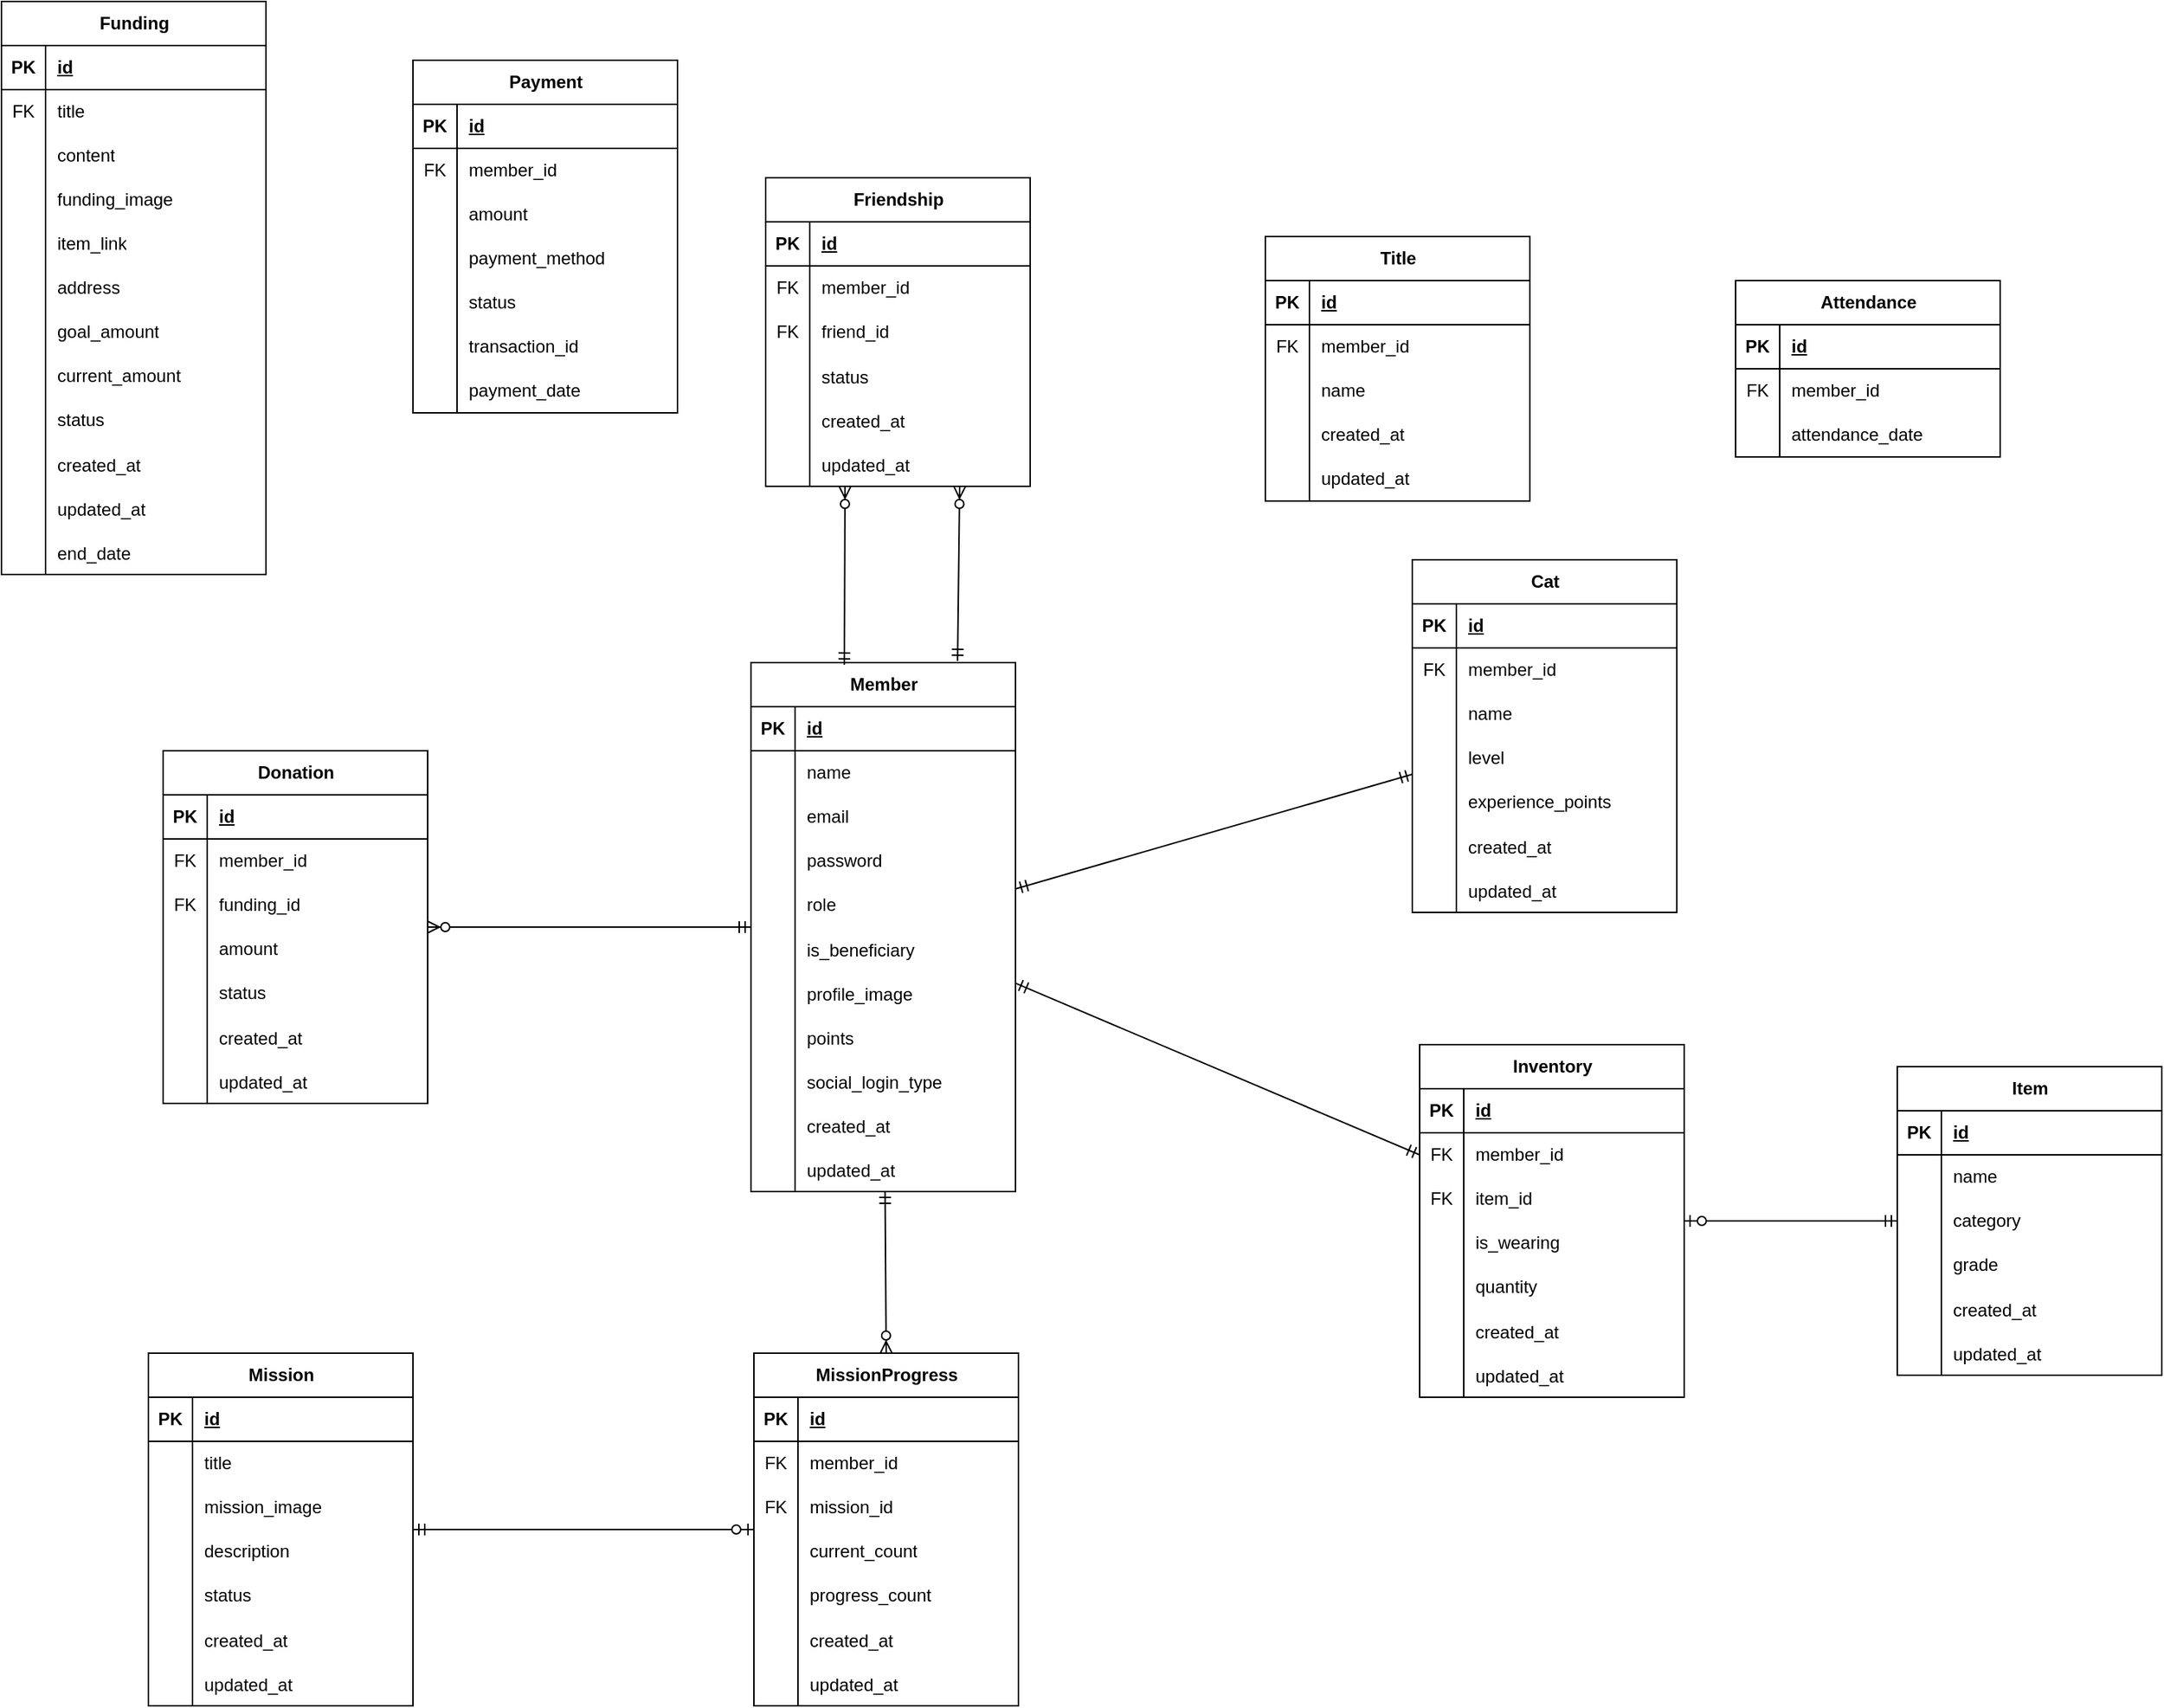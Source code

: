 <mxfile version="26.1.0">
  <diagram id="R2lEEEUBdFMjLlhIrx00" name="Page-1">
    <mxGraphModel dx="3028" dy="2693" grid="1" gridSize="10" guides="1" tooltips="1" connect="1" arrows="1" fold="1" page="1" pageScale="1" pageWidth="850" pageHeight="1100" math="0" shadow="0" extFonts="Permanent Marker^https://fonts.googleapis.com/css?family=Permanent+Marker">
      <root>
        <mxCell id="0" />
        <mxCell id="1" parent="0" />
        <mxCell id="eA_blo3N5Z2TOVzHoB3j-2" value="Member" style="shape=table;startSize=30;container=1;collapsible=1;childLayout=tableLayout;fixedRows=1;rowLines=0;fontStyle=1;align=center;resizeLast=1;html=1;" parent="1" vertex="1">
          <mxGeometry x="-210" width="180" height="360" as="geometry" />
        </mxCell>
        <mxCell id="eA_blo3N5Z2TOVzHoB3j-3" value="" style="shape=tableRow;horizontal=0;startSize=0;swimlaneHead=0;swimlaneBody=0;fillColor=none;collapsible=0;dropTarget=0;points=[[0,0.5],[1,0.5]];portConstraint=eastwest;top=0;left=0;right=0;bottom=1;" parent="eA_blo3N5Z2TOVzHoB3j-2" vertex="1">
          <mxGeometry y="30" width="180" height="30" as="geometry" />
        </mxCell>
        <mxCell id="eA_blo3N5Z2TOVzHoB3j-4" value="PK" style="shape=partialRectangle;connectable=0;fillColor=none;top=0;left=0;bottom=0;right=0;fontStyle=1;overflow=hidden;whiteSpace=wrap;html=1;" parent="eA_blo3N5Z2TOVzHoB3j-3" vertex="1">
          <mxGeometry width="30" height="30" as="geometry">
            <mxRectangle width="30" height="30" as="alternateBounds" />
          </mxGeometry>
        </mxCell>
        <mxCell id="eA_blo3N5Z2TOVzHoB3j-5" value="id" style="shape=partialRectangle;connectable=0;fillColor=none;top=0;left=0;bottom=0;right=0;align=left;spacingLeft=6;fontStyle=5;overflow=hidden;whiteSpace=wrap;html=1;" parent="eA_blo3N5Z2TOVzHoB3j-3" vertex="1">
          <mxGeometry x="30" width="150" height="30" as="geometry">
            <mxRectangle width="150" height="30" as="alternateBounds" />
          </mxGeometry>
        </mxCell>
        <mxCell id="eA_blo3N5Z2TOVzHoB3j-6" value="" style="shape=tableRow;horizontal=0;startSize=0;swimlaneHead=0;swimlaneBody=0;fillColor=none;collapsible=0;dropTarget=0;points=[[0,0.5],[1,0.5]];portConstraint=eastwest;top=0;left=0;right=0;bottom=0;" parent="eA_blo3N5Z2TOVzHoB3j-2" vertex="1">
          <mxGeometry y="60" width="180" height="30" as="geometry" />
        </mxCell>
        <mxCell id="eA_blo3N5Z2TOVzHoB3j-7" value="" style="shape=partialRectangle;connectable=0;fillColor=none;top=0;left=0;bottom=0;right=0;editable=1;overflow=hidden;whiteSpace=wrap;html=1;" parent="eA_blo3N5Z2TOVzHoB3j-6" vertex="1">
          <mxGeometry width="30" height="30" as="geometry">
            <mxRectangle width="30" height="30" as="alternateBounds" />
          </mxGeometry>
        </mxCell>
        <mxCell id="eA_blo3N5Z2TOVzHoB3j-8" value="name" style="shape=partialRectangle;connectable=0;fillColor=none;top=0;left=0;bottom=0;right=0;align=left;spacingLeft=6;overflow=hidden;whiteSpace=wrap;html=1;" parent="eA_blo3N5Z2TOVzHoB3j-6" vertex="1">
          <mxGeometry x="30" width="150" height="30" as="geometry">
            <mxRectangle width="150" height="30" as="alternateBounds" />
          </mxGeometry>
        </mxCell>
        <mxCell id="eA_blo3N5Z2TOVzHoB3j-9" value="" style="shape=tableRow;horizontal=0;startSize=0;swimlaneHead=0;swimlaneBody=0;fillColor=none;collapsible=0;dropTarget=0;points=[[0,0.5],[1,0.5]];portConstraint=eastwest;top=0;left=0;right=0;bottom=0;" parent="eA_blo3N5Z2TOVzHoB3j-2" vertex="1">
          <mxGeometry y="90" width="180" height="30" as="geometry" />
        </mxCell>
        <mxCell id="eA_blo3N5Z2TOVzHoB3j-10" value="" style="shape=partialRectangle;connectable=0;fillColor=none;top=0;left=0;bottom=0;right=0;editable=1;overflow=hidden;whiteSpace=wrap;html=1;" parent="eA_blo3N5Z2TOVzHoB3j-9" vertex="1">
          <mxGeometry width="30" height="30" as="geometry">
            <mxRectangle width="30" height="30" as="alternateBounds" />
          </mxGeometry>
        </mxCell>
        <mxCell id="eA_blo3N5Z2TOVzHoB3j-11" value="email" style="shape=partialRectangle;connectable=0;fillColor=none;top=0;left=0;bottom=0;right=0;align=left;spacingLeft=6;overflow=hidden;whiteSpace=wrap;html=1;" parent="eA_blo3N5Z2TOVzHoB3j-9" vertex="1">
          <mxGeometry x="30" width="150" height="30" as="geometry">
            <mxRectangle width="150" height="30" as="alternateBounds" />
          </mxGeometry>
        </mxCell>
        <mxCell id="d9QRaC7KvTsYaIYilW7O-1" value="" style="shape=tableRow;horizontal=0;startSize=0;swimlaneHead=0;swimlaneBody=0;fillColor=none;collapsible=0;dropTarget=0;points=[[0,0.5],[1,0.5]];portConstraint=eastwest;top=0;left=0;right=0;bottom=0;" parent="eA_blo3N5Z2TOVzHoB3j-2" vertex="1">
          <mxGeometry y="120" width="180" height="30" as="geometry" />
        </mxCell>
        <mxCell id="d9QRaC7KvTsYaIYilW7O-2" value="" style="shape=partialRectangle;connectable=0;fillColor=none;top=0;left=0;bottom=0;right=0;editable=1;overflow=hidden;whiteSpace=wrap;html=1;" parent="d9QRaC7KvTsYaIYilW7O-1" vertex="1">
          <mxGeometry width="30" height="30" as="geometry">
            <mxRectangle width="30" height="30" as="alternateBounds" />
          </mxGeometry>
        </mxCell>
        <mxCell id="d9QRaC7KvTsYaIYilW7O-3" value="password" style="shape=partialRectangle;connectable=0;fillColor=none;top=0;left=0;bottom=0;right=0;align=left;spacingLeft=6;overflow=hidden;whiteSpace=wrap;html=1;" parent="d9QRaC7KvTsYaIYilW7O-1" vertex="1">
          <mxGeometry x="30" width="150" height="30" as="geometry">
            <mxRectangle width="150" height="30" as="alternateBounds" />
          </mxGeometry>
        </mxCell>
        <mxCell id="eA_blo3N5Z2TOVzHoB3j-12" value="" style="shape=tableRow;horizontal=0;startSize=0;swimlaneHead=0;swimlaneBody=0;fillColor=none;collapsible=0;dropTarget=0;points=[[0,0.5],[1,0.5]];portConstraint=eastwest;top=0;left=0;right=0;bottom=0;" parent="eA_blo3N5Z2TOVzHoB3j-2" vertex="1">
          <mxGeometry y="150" width="180" height="30" as="geometry" />
        </mxCell>
        <mxCell id="eA_blo3N5Z2TOVzHoB3j-13" value="" style="shape=partialRectangle;connectable=0;fillColor=none;top=0;left=0;bottom=0;right=0;editable=1;overflow=hidden;whiteSpace=wrap;html=1;" parent="eA_blo3N5Z2TOVzHoB3j-12" vertex="1">
          <mxGeometry width="30" height="30" as="geometry">
            <mxRectangle width="30" height="30" as="alternateBounds" />
          </mxGeometry>
        </mxCell>
        <mxCell id="eA_blo3N5Z2TOVzHoB3j-14" value="role" style="shape=partialRectangle;connectable=0;fillColor=none;top=0;left=0;bottom=0;right=0;align=left;spacingLeft=6;overflow=hidden;whiteSpace=wrap;html=1;" parent="eA_blo3N5Z2TOVzHoB3j-12" vertex="1">
          <mxGeometry x="30" width="150" height="30" as="geometry">
            <mxRectangle width="150" height="30" as="alternateBounds" />
          </mxGeometry>
        </mxCell>
        <mxCell id="eA_blo3N5Z2TOVzHoB3j-18" value="" style="shape=tableRow;horizontal=0;startSize=0;swimlaneHead=0;swimlaneBody=0;fillColor=none;collapsible=0;dropTarget=0;points=[[0,0.5],[1,0.5]];portConstraint=eastwest;top=0;left=0;right=0;bottom=0;" parent="eA_blo3N5Z2TOVzHoB3j-2" vertex="1">
          <mxGeometry y="180" width="180" height="30" as="geometry" />
        </mxCell>
        <mxCell id="eA_blo3N5Z2TOVzHoB3j-19" value="" style="shape=partialRectangle;connectable=0;fillColor=none;top=0;left=0;bottom=0;right=0;editable=1;overflow=hidden;" parent="eA_blo3N5Z2TOVzHoB3j-18" vertex="1">
          <mxGeometry width="30" height="30" as="geometry">
            <mxRectangle width="30" height="30" as="alternateBounds" />
          </mxGeometry>
        </mxCell>
        <mxCell id="eA_blo3N5Z2TOVzHoB3j-20" value="is_beneficiary" style="shape=partialRectangle;connectable=0;fillColor=none;top=0;left=0;bottom=0;right=0;align=left;spacingLeft=6;overflow=hidden;" parent="eA_blo3N5Z2TOVzHoB3j-18" vertex="1">
          <mxGeometry x="30" width="150" height="30" as="geometry">
            <mxRectangle width="150" height="30" as="alternateBounds" />
          </mxGeometry>
        </mxCell>
        <mxCell id="eA_blo3N5Z2TOVzHoB3j-90" value="" style="shape=tableRow;horizontal=0;startSize=0;swimlaneHead=0;swimlaneBody=0;fillColor=none;collapsible=0;dropTarget=0;points=[[0,0.5],[1,0.5]];portConstraint=eastwest;top=0;left=0;right=0;bottom=0;" parent="eA_blo3N5Z2TOVzHoB3j-2" vertex="1">
          <mxGeometry y="210" width="180" height="30" as="geometry" />
        </mxCell>
        <mxCell id="eA_blo3N5Z2TOVzHoB3j-91" value="" style="shape=partialRectangle;connectable=0;fillColor=none;top=0;left=0;bottom=0;right=0;editable=1;overflow=hidden;" parent="eA_blo3N5Z2TOVzHoB3j-90" vertex="1">
          <mxGeometry width="30" height="30" as="geometry">
            <mxRectangle width="30" height="30" as="alternateBounds" />
          </mxGeometry>
        </mxCell>
        <mxCell id="eA_blo3N5Z2TOVzHoB3j-92" value="profile_image" style="shape=partialRectangle;connectable=0;fillColor=none;top=0;left=0;bottom=0;right=0;align=left;spacingLeft=6;overflow=hidden;" parent="eA_blo3N5Z2TOVzHoB3j-90" vertex="1">
          <mxGeometry x="30" width="150" height="30" as="geometry">
            <mxRectangle width="150" height="30" as="alternateBounds" />
          </mxGeometry>
        </mxCell>
        <mxCell id="GbFhzKpACYJcxkWrlpYH-23" value="" style="shape=tableRow;horizontal=0;startSize=0;swimlaneHead=0;swimlaneBody=0;fillColor=none;collapsible=0;dropTarget=0;points=[[0,0.5],[1,0.5]];portConstraint=eastwest;top=0;left=0;right=0;bottom=0;" vertex="1" parent="eA_blo3N5Z2TOVzHoB3j-2">
          <mxGeometry y="240" width="180" height="30" as="geometry" />
        </mxCell>
        <mxCell id="GbFhzKpACYJcxkWrlpYH-24" value="" style="shape=partialRectangle;connectable=0;fillColor=none;top=0;left=0;bottom=0;right=0;editable=1;overflow=hidden;" vertex="1" parent="GbFhzKpACYJcxkWrlpYH-23">
          <mxGeometry width="30" height="30" as="geometry">
            <mxRectangle width="30" height="30" as="alternateBounds" />
          </mxGeometry>
        </mxCell>
        <mxCell id="GbFhzKpACYJcxkWrlpYH-25" value="points" style="shape=partialRectangle;connectable=0;fillColor=none;top=0;left=0;bottom=0;right=0;align=left;spacingLeft=6;overflow=hidden;" vertex="1" parent="GbFhzKpACYJcxkWrlpYH-23">
          <mxGeometry x="30" width="150" height="30" as="geometry">
            <mxRectangle width="150" height="30" as="alternateBounds" />
          </mxGeometry>
        </mxCell>
        <mxCell id="GbFhzKpACYJcxkWrlpYH-26" value="" style="shape=tableRow;horizontal=0;startSize=0;swimlaneHead=0;swimlaneBody=0;fillColor=none;collapsible=0;dropTarget=0;points=[[0,0.5],[1,0.5]];portConstraint=eastwest;top=0;left=0;right=0;bottom=0;" vertex="1" parent="eA_blo3N5Z2TOVzHoB3j-2">
          <mxGeometry y="270" width="180" height="30" as="geometry" />
        </mxCell>
        <mxCell id="GbFhzKpACYJcxkWrlpYH-27" value="" style="shape=partialRectangle;connectable=0;fillColor=none;top=0;left=0;bottom=0;right=0;editable=1;overflow=hidden;" vertex="1" parent="GbFhzKpACYJcxkWrlpYH-26">
          <mxGeometry width="30" height="30" as="geometry">
            <mxRectangle width="30" height="30" as="alternateBounds" />
          </mxGeometry>
        </mxCell>
        <mxCell id="GbFhzKpACYJcxkWrlpYH-28" value="social_login_type" style="shape=partialRectangle;connectable=0;fillColor=none;top=0;left=0;bottom=0;right=0;align=left;spacingLeft=6;overflow=hidden;" vertex="1" parent="GbFhzKpACYJcxkWrlpYH-26">
          <mxGeometry x="30" width="150" height="30" as="geometry">
            <mxRectangle width="150" height="30" as="alternateBounds" />
          </mxGeometry>
        </mxCell>
        <mxCell id="GbFhzKpACYJcxkWrlpYH-29" value="" style="shape=tableRow;horizontal=0;startSize=0;swimlaneHead=0;swimlaneBody=0;fillColor=none;collapsible=0;dropTarget=0;points=[[0,0.5],[1,0.5]];portConstraint=eastwest;top=0;left=0;right=0;bottom=0;" vertex="1" parent="eA_blo3N5Z2TOVzHoB3j-2">
          <mxGeometry y="300" width="180" height="30" as="geometry" />
        </mxCell>
        <mxCell id="GbFhzKpACYJcxkWrlpYH-30" value="" style="shape=partialRectangle;connectable=0;fillColor=none;top=0;left=0;bottom=0;right=0;editable=1;overflow=hidden;" vertex="1" parent="GbFhzKpACYJcxkWrlpYH-29">
          <mxGeometry width="30" height="30" as="geometry">
            <mxRectangle width="30" height="30" as="alternateBounds" />
          </mxGeometry>
        </mxCell>
        <mxCell id="GbFhzKpACYJcxkWrlpYH-31" value="created_at" style="shape=partialRectangle;connectable=0;fillColor=none;top=0;left=0;bottom=0;right=0;align=left;spacingLeft=6;overflow=hidden;" vertex="1" parent="GbFhzKpACYJcxkWrlpYH-29">
          <mxGeometry x="30" width="150" height="30" as="geometry">
            <mxRectangle width="150" height="30" as="alternateBounds" />
          </mxGeometry>
        </mxCell>
        <mxCell id="GbFhzKpACYJcxkWrlpYH-32" value="" style="shape=tableRow;horizontal=0;startSize=0;swimlaneHead=0;swimlaneBody=0;fillColor=none;collapsible=0;dropTarget=0;points=[[0,0.5],[1,0.5]];portConstraint=eastwest;top=0;left=0;right=0;bottom=0;" vertex="1" parent="eA_blo3N5Z2TOVzHoB3j-2">
          <mxGeometry y="330" width="180" height="30" as="geometry" />
        </mxCell>
        <mxCell id="GbFhzKpACYJcxkWrlpYH-33" value="" style="shape=partialRectangle;connectable=0;fillColor=none;top=0;left=0;bottom=0;right=0;editable=1;overflow=hidden;" vertex="1" parent="GbFhzKpACYJcxkWrlpYH-32">
          <mxGeometry width="30" height="30" as="geometry">
            <mxRectangle width="30" height="30" as="alternateBounds" />
          </mxGeometry>
        </mxCell>
        <mxCell id="GbFhzKpACYJcxkWrlpYH-34" value="updated_at" style="shape=partialRectangle;connectable=0;fillColor=none;top=0;left=0;bottom=0;right=0;align=left;spacingLeft=6;overflow=hidden;" vertex="1" parent="GbFhzKpACYJcxkWrlpYH-32">
          <mxGeometry x="30" width="150" height="30" as="geometry">
            <mxRectangle width="150" height="30" as="alternateBounds" />
          </mxGeometry>
        </mxCell>
        <mxCell id="dVzEGD3t8RVI_bPixUzm-62" style="edgeStyle=none;rounded=0;orthogonalLoop=1;jettySize=auto;html=1;exitX=0;exitY=0.5;exitDx=0;exitDy=0;" parent="1" edge="1">
          <mxGeometry relative="1" as="geometry">
            <mxPoint x="310" y="100" as="sourcePoint" />
            <mxPoint x="310" y="100" as="targetPoint" />
          </mxGeometry>
        </mxCell>
        <mxCell id="eA_blo3N5Z2TOVzHoB3j-105" value="Donation" style="shape=table;startSize=30;container=1;collapsible=1;childLayout=tableLayout;fixedRows=1;rowLines=0;fontStyle=1;align=center;resizeLast=1;html=1;" parent="1" vertex="1">
          <mxGeometry x="-610" y="60" width="180" height="240" as="geometry" />
        </mxCell>
        <mxCell id="eA_blo3N5Z2TOVzHoB3j-106" value="" style="shape=tableRow;horizontal=0;startSize=0;swimlaneHead=0;swimlaneBody=0;fillColor=none;collapsible=0;dropTarget=0;points=[[0,0.5],[1,0.5]];portConstraint=eastwest;top=0;left=0;right=0;bottom=1;" parent="eA_blo3N5Z2TOVzHoB3j-105" vertex="1">
          <mxGeometry y="30" width="180" height="30" as="geometry" />
        </mxCell>
        <mxCell id="eA_blo3N5Z2TOVzHoB3j-107" value="PK" style="shape=partialRectangle;connectable=0;fillColor=none;top=0;left=0;bottom=0;right=0;fontStyle=1;overflow=hidden;whiteSpace=wrap;html=1;" parent="eA_blo3N5Z2TOVzHoB3j-106" vertex="1">
          <mxGeometry width="30" height="30" as="geometry">
            <mxRectangle width="30" height="30" as="alternateBounds" />
          </mxGeometry>
        </mxCell>
        <mxCell id="eA_blo3N5Z2TOVzHoB3j-108" value="id" style="shape=partialRectangle;connectable=0;fillColor=none;top=0;left=0;bottom=0;right=0;align=left;spacingLeft=6;fontStyle=5;overflow=hidden;whiteSpace=wrap;html=1;" parent="eA_blo3N5Z2TOVzHoB3j-106" vertex="1">
          <mxGeometry x="30" width="150" height="30" as="geometry">
            <mxRectangle width="150" height="30" as="alternateBounds" />
          </mxGeometry>
        </mxCell>
        <mxCell id="eA_blo3N5Z2TOVzHoB3j-109" value="" style="shape=tableRow;horizontal=0;startSize=0;swimlaneHead=0;swimlaneBody=0;fillColor=none;collapsible=0;dropTarget=0;points=[[0,0.5],[1,0.5]];portConstraint=eastwest;top=0;left=0;right=0;bottom=0;" parent="eA_blo3N5Z2TOVzHoB3j-105" vertex="1">
          <mxGeometry y="60" width="180" height="30" as="geometry" />
        </mxCell>
        <mxCell id="eA_blo3N5Z2TOVzHoB3j-110" value="FK" style="shape=partialRectangle;connectable=0;fillColor=none;top=0;left=0;bottom=0;right=0;editable=1;overflow=hidden;whiteSpace=wrap;html=1;" parent="eA_blo3N5Z2TOVzHoB3j-109" vertex="1">
          <mxGeometry width="30" height="30" as="geometry">
            <mxRectangle width="30" height="30" as="alternateBounds" />
          </mxGeometry>
        </mxCell>
        <mxCell id="eA_blo3N5Z2TOVzHoB3j-111" value="member_id" style="shape=partialRectangle;connectable=0;fillColor=none;top=0;left=0;bottom=0;right=0;align=left;spacingLeft=6;overflow=hidden;whiteSpace=wrap;html=1;" parent="eA_blo3N5Z2TOVzHoB3j-109" vertex="1">
          <mxGeometry x="30" width="150" height="30" as="geometry">
            <mxRectangle width="150" height="30" as="alternateBounds" />
          </mxGeometry>
        </mxCell>
        <mxCell id="eA_blo3N5Z2TOVzHoB3j-112" value="" style="shape=tableRow;horizontal=0;startSize=0;swimlaneHead=0;swimlaneBody=0;fillColor=none;collapsible=0;dropTarget=0;points=[[0,0.5],[1,0.5]];portConstraint=eastwest;top=0;left=0;right=0;bottom=0;" parent="eA_blo3N5Z2TOVzHoB3j-105" vertex="1">
          <mxGeometry y="90" width="180" height="30" as="geometry" />
        </mxCell>
        <mxCell id="eA_blo3N5Z2TOVzHoB3j-113" value="FK" style="shape=partialRectangle;connectable=0;fillColor=none;top=0;left=0;bottom=0;right=0;editable=1;overflow=hidden;whiteSpace=wrap;html=1;" parent="eA_blo3N5Z2TOVzHoB3j-112" vertex="1">
          <mxGeometry width="30" height="30" as="geometry">
            <mxRectangle width="30" height="30" as="alternateBounds" />
          </mxGeometry>
        </mxCell>
        <mxCell id="eA_blo3N5Z2TOVzHoB3j-114" value="funding_id" style="shape=partialRectangle;connectable=0;fillColor=none;top=0;left=0;bottom=0;right=0;align=left;spacingLeft=6;overflow=hidden;whiteSpace=wrap;html=1;" parent="eA_blo3N5Z2TOVzHoB3j-112" vertex="1">
          <mxGeometry x="30" width="150" height="30" as="geometry">
            <mxRectangle width="150" height="30" as="alternateBounds" />
          </mxGeometry>
        </mxCell>
        <mxCell id="eA_blo3N5Z2TOVzHoB3j-115" value="" style="shape=tableRow;horizontal=0;startSize=0;swimlaneHead=0;swimlaneBody=0;fillColor=none;collapsible=0;dropTarget=0;points=[[0,0.5],[1,0.5]];portConstraint=eastwest;top=0;left=0;right=0;bottom=0;" parent="eA_blo3N5Z2TOVzHoB3j-105" vertex="1">
          <mxGeometry y="120" width="180" height="30" as="geometry" />
        </mxCell>
        <mxCell id="eA_blo3N5Z2TOVzHoB3j-116" value="" style="shape=partialRectangle;connectable=0;fillColor=none;top=0;left=0;bottom=0;right=0;editable=1;overflow=hidden;whiteSpace=wrap;html=1;" parent="eA_blo3N5Z2TOVzHoB3j-115" vertex="1">
          <mxGeometry width="30" height="30" as="geometry">
            <mxRectangle width="30" height="30" as="alternateBounds" />
          </mxGeometry>
        </mxCell>
        <mxCell id="eA_blo3N5Z2TOVzHoB3j-117" value="amount" style="shape=partialRectangle;connectable=0;fillColor=none;top=0;left=0;bottom=0;right=0;align=left;spacingLeft=6;overflow=hidden;whiteSpace=wrap;html=1;" parent="eA_blo3N5Z2TOVzHoB3j-115" vertex="1">
          <mxGeometry x="30" width="150" height="30" as="geometry">
            <mxRectangle width="150" height="30" as="alternateBounds" />
          </mxGeometry>
        </mxCell>
        <mxCell id="dVzEGD3t8RVI_bPixUzm-48" value="" style="shape=tableRow;horizontal=0;startSize=0;swimlaneHead=0;swimlaneBody=0;fillColor=none;collapsible=0;dropTarget=0;points=[[0,0.5],[1,0.5]];portConstraint=eastwest;top=0;left=0;right=0;bottom=0;" parent="eA_blo3N5Z2TOVzHoB3j-105" vertex="1">
          <mxGeometry y="150" width="180" height="30" as="geometry" />
        </mxCell>
        <mxCell id="dVzEGD3t8RVI_bPixUzm-49" value="" style="shape=partialRectangle;connectable=0;fillColor=none;top=0;left=0;bottom=0;right=0;editable=1;overflow=hidden;whiteSpace=wrap;html=1;" parent="dVzEGD3t8RVI_bPixUzm-48" vertex="1">
          <mxGeometry width="30" height="30" as="geometry">
            <mxRectangle width="30" height="30" as="alternateBounds" />
          </mxGeometry>
        </mxCell>
        <mxCell id="dVzEGD3t8RVI_bPixUzm-50" value="status" style="shape=partialRectangle;connectable=0;fillColor=none;top=0;left=0;bottom=0;right=0;align=left;spacingLeft=6;overflow=hidden;whiteSpace=wrap;html=1;" parent="dVzEGD3t8RVI_bPixUzm-48" vertex="1">
          <mxGeometry x="30" width="150" height="30" as="geometry">
            <mxRectangle width="150" height="30" as="alternateBounds" />
          </mxGeometry>
        </mxCell>
        <mxCell id="eA_blo3N5Z2TOVzHoB3j-121" value="" style="shape=tableRow;horizontal=0;startSize=0;swimlaneHead=0;swimlaneBody=0;fillColor=none;collapsible=0;dropTarget=0;points=[[0,0.5],[1,0.5]];portConstraint=eastwest;top=0;left=0;right=0;bottom=0;" parent="eA_blo3N5Z2TOVzHoB3j-105" vertex="1">
          <mxGeometry y="180" width="180" height="30" as="geometry" />
        </mxCell>
        <mxCell id="eA_blo3N5Z2TOVzHoB3j-122" value="" style="shape=partialRectangle;connectable=0;fillColor=none;top=0;left=0;bottom=0;right=0;editable=1;overflow=hidden;" parent="eA_blo3N5Z2TOVzHoB3j-121" vertex="1">
          <mxGeometry width="30" height="30" as="geometry">
            <mxRectangle width="30" height="30" as="alternateBounds" />
          </mxGeometry>
        </mxCell>
        <mxCell id="eA_blo3N5Z2TOVzHoB3j-123" value="created_at" style="shape=partialRectangle;connectable=0;fillColor=none;top=0;left=0;bottom=0;right=0;align=left;spacingLeft=6;overflow=hidden;" parent="eA_blo3N5Z2TOVzHoB3j-121" vertex="1">
          <mxGeometry x="30" width="150" height="30" as="geometry">
            <mxRectangle width="150" height="30" as="alternateBounds" />
          </mxGeometry>
        </mxCell>
        <mxCell id="GbFhzKpACYJcxkWrlpYH-73" value="" style="shape=tableRow;horizontal=0;startSize=0;swimlaneHead=0;swimlaneBody=0;fillColor=none;collapsible=0;dropTarget=0;points=[[0,0.5],[1,0.5]];portConstraint=eastwest;top=0;left=0;right=0;bottom=0;" vertex="1" parent="eA_blo3N5Z2TOVzHoB3j-105">
          <mxGeometry y="210" width="180" height="30" as="geometry" />
        </mxCell>
        <mxCell id="GbFhzKpACYJcxkWrlpYH-74" value="" style="shape=partialRectangle;connectable=0;fillColor=none;top=0;left=0;bottom=0;right=0;editable=1;overflow=hidden;" vertex="1" parent="GbFhzKpACYJcxkWrlpYH-73">
          <mxGeometry width="30" height="30" as="geometry">
            <mxRectangle width="30" height="30" as="alternateBounds" />
          </mxGeometry>
        </mxCell>
        <mxCell id="GbFhzKpACYJcxkWrlpYH-75" value="updated_at" style="shape=partialRectangle;connectable=0;fillColor=none;top=0;left=0;bottom=0;right=0;align=left;spacingLeft=6;overflow=hidden;" vertex="1" parent="GbFhzKpACYJcxkWrlpYH-73">
          <mxGeometry x="30" width="150" height="30" as="geometry">
            <mxRectangle width="150" height="30" as="alternateBounds" />
          </mxGeometry>
        </mxCell>
        <mxCell id="eA_blo3N5Z2TOVzHoB3j-137" value="Friendship" style="shape=table;startSize=30;container=1;collapsible=1;childLayout=tableLayout;fixedRows=1;rowLines=0;fontStyle=1;align=center;resizeLast=1;html=1;" parent="1" vertex="1">
          <mxGeometry x="-200" y="-330" width="180" height="210" as="geometry" />
        </mxCell>
        <mxCell id="eA_blo3N5Z2TOVzHoB3j-138" value="" style="shape=tableRow;horizontal=0;startSize=0;swimlaneHead=0;swimlaneBody=0;fillColor=none;collapsible=0;dropTarget=0;points=[[0,0.5],[1,0.5]];portConstraint=eastwest;top=0;left=0;right=0;bottom=1;" parent="eA_blo3N5Z2TOVzHoB3j-137" vertex="1">
          <mxGeometry y="30" width="180" height="30" as="geometry" />
        </mxCell>
        <mxCell id="eA_blo3N5Z2TOVzHoB3j-139" value="PK" style="shape=partialRectangle;connectable=0;fillColor=none;top=0;left=0;bottom=0;right=0;fontStyle=1;overflow=hidden;whiteSpace=wrap;html=1;" parent="eA_blo3N5Z2TOVzHoB3j-138" vertex="1">
          <mxGeometry width="30" height="30" as="geometry">
            <mxRectangle width="30" height="30" as="alternateBounds" />
          </mxGeometry>
        </mxCell>
        <mxCell id="eA_blo3N5Z2TOVzHoB3j-140" value="id" style="shape=partialRectangle;connectable=0;fillColor=none;top=0;left=0;bottom=0;right=0;align=left;spacingLeft=6;fontStyle=5;overflow=hidden;whiteSpace=wrap;html=1;" parent="eA_blo3N5Z2TOVzHoB3j-138" vertex="1">
          <mxGeometry x="30" width="150" height="30" as="geometry">
            <mxRectangle width="150" height="30" as="alternateBounds" />
          </mxGeometry>
        </mxCell>
        <mxCell id="eA_blo3N5Z2TOVzHoB3j-141" value="" style="shape=tableRow;horizontal=0;startSize=0;swimlaneHead=0;swimlaneBody=0;fillColor=none;collapsible=0;dropTarget=0;points=[[0,0.5],[1,0.5]];portConstraint=eastwest;top=0;left=0;right=0;bottom=0;" parent="eA_blo3N5Z2TOVzHoB3j-137" vertex="1">
          <mxGeometry y="60" width="180" height="30" as="geometry" />
        </mxCell>
        <mxCell id="eA_blo3N5Z2TOVzHoB3j-142" value="FK" style="shape=partialRectangle;connectable=0;fillColor=none;top=0;left=0;bottom=0;right=0;editable=1;overflow=hidden;whiteSpace=wrap;html=1;" parent="eA_blo3N5Z2TOVzHoB3j-141" vertex="1">
          <mxGeometry width="30" height="30" as="geometry">
            <mxRectangle width="30" height="30" as="alternateBounds" />
          </mxGeometry>
        </mxCell>
        <mxCell id="eA_blo3N5Z2TOVzHoB3j-143" value="member_id" style="shape=partialRectangle;connectable=0;fillColor=none;top=0;left=0;bottom=0;right=0;align=left;spacingLeft=6;overflow=hidden;whiteSpace=wrap;html=1;" parent="eA_blo3N5Z2TOVzHoB3j-141" vertex="1">
          <mxGeometry x="30" width="150" height="30" as="geometry">
            <mxRectangle width="150" height="30" as="alternateBounds" />
          </mxGeometry>
        </mxCell>
        <mxCell id="eA_blo3N5Z2TOVzHoB3j-144" value="" style="shape=tableRow;horizontal=0;startSize=0;swimlaneHead=0;swimlaneBody=0;fillColor=none;collapsible=0;dropTarget=0;points=[[0,0.5],[1,0.5]];portConstraint=eastwest;top=0;left=0;right=0;bottom=0;" parent="eA_blo3N5Z2TOVzHoB3j-137" vertex="1">
          <mxGeometry y="90" width="180" height="30" as="geometry" />
        </mxCell>
        <mxCell id="eA_blo3N5Z2TOVzHoB3j-145" value="FK" style="shape=partialRectangle;connectable=0;fillColor=none;top=0;left=0;bottom=0;right=0;editable=1;overflow=hidden;whiteSpace=wrap;html=1;" parent="eA_blo3N5Z2TOVzHoB3j-144" vertex="1">
          <mxGeometry width="30" height="30" as="geometry">
            <mxRectangle width="30" height="30" as="alternateBounds" />
          </mxGeometry>
        </mxCell>
        <mxCell id="eA_blo3N5Z2TOVzHoB3j-146" value="friend_id" style="shape=partialRectangle;connectable=0;fillColor=none;top=0;left=0;bottom=0;right=0;align=left;spacingLeft=6;overflow=hidden;whiteSpace=wrap;html=1;" parent="eA_blo3N5Z2TOVzHoB3j-144" vertex="1">
          <mxGeometry x="30" width="150" height="30" as="geometry">
            <mxRectangle width="150" height="30" as="alternateBounds" />
          </mxGeometry>
        </mxCell>
        <mxCell id="eA_blo3N5Z2TOVzHoB3j-166" value="" style="shape=tableRow;horizontal=0;startSize=0;swimlaneHead=0;swimlaneBody=0;fillColor=none;collapsible=0;dropTarget=0;points=[[0,0.5],[1,0.5]];portConstraint=eastwest;top=0;left=0;right=0;bottom=0;" parent="eA_blo3N5Z2TOVzHoB3j-137" vertex="1">
          <mxGeometry y="120" width="180" height="30" as="geometry" />
        </mxCell>
        <mxCell id="eA_blo3N5Z2TOVzHoB3j-167" value="" style="shape=partialRectangle;connectable=0;fillColor=none;top=0;left=0;bottom=0;right=0;editable=1;overflow=hidden;" parent="eA_blo3N5Z2TOVzHoB3j-166" vertex="1">
          <mxGeometry width="30" height="30" as="geometry">
            <mxRectangle width="30" height="30" as="alternateBounds" />
          </mxGeometry>
        </mxCell>
        <mxCell id="eA_blo3N5Z2TOVzHoB3j-168" value="status" style="shape=partialRectangle;connectable=0;fillColor=none;top=0;left=0;bottom=0;right=0;align=left;spacingLeft=6;overflow=hidden;" parent="eA_blo3N5Z2TOVzHoB3j-166" vertex="1">
          <mxGeometry x="30" width="150" height="30" as="geometry">
            <mxRectangle width="150" height="30" as="alternateBounds" />
          </mxGeometry>
        </mxCell>
        <mxCell id="eA_blo3N5Z2TOVzHoB3j-147" value="" style="shape=tableRow;horizontal=0;startSize=0;swimlaneHead=0;swimlaneBody=0;fillColor=none;collapsible=0;dropTarget=0;points=[[0,0.5],[1,0.5]];portConstraint=eastwest;top=0;left=0;right=0;bottom=0;" parent="eA_blo3N5Z2TOVzHoB3j-137" vertex="1">
          <mxGeometry y="150" width="180" height="30" as="geometry" />
        </mxCell>
        <mxCell id="eA_blo3N5Z2TOVzHoB3j-148" value="" style="shape=partialRectangle;connectable=0;fillColor=none;top=0;left=0;bottom=0;right=0;editable=1;overflow=hidden;" parent="eA_blo3N5Z2TOVzHoB3j-147" vertex="1">
          <mxGeometry width="30" height="30" as="geometry">
            <mxRectangle width="30" height="30" as="alternateBounds" />
          </mxGeometry>
        </mxCell>
        <mxCell id="eA_blo3N5Z2TOVzHoB3j-149" value="created_at" style="shape=partialRectangle;connectable=0;fillColor=none;top=0;left=0;bottom=0;right=0;align=left;spacingLeft=6;overflow=hidden;" parent="eA_blo3N5Z2TOVzHoB3j-147" vertex="1">
          <mxGeometry x="30" width="150" height="30" as="geometry">
            <mxRectangle width="150" height="30" as="alternateBounds" />
          </mxGeometry>
        </mxCell>
        <mxCell id="GbFhzKpACYJcxkWrlpYH-186" value="" style="shape=tableRow;horizontal=0;startSize=0;swimlaneHead=0;swimlaneBody=0;fillColor=none;collapsible=0;dropTarget=0;points=[[0,0.5],[1,0.5]];portConstraint=eastwest;top=0;left=0;right=0;bottom=0;" vertex="1" parent="eA_blo3N5Z2TOVzHoB3j-137">
          <mxGeometry y="180" width="180" height="30" as="geometry" />
        </mxCell>
        <mxCell id="GbFhzKpACYJcxkWrlpYH-187" value="" style="shape=partialRectangle;connectable=0;fillColor=none;top=0;left=0;bottom=0;right=0;editable=1;overflow=hidden;" vertex="1" parent="GbFhzKpACYJcxkWrlpYH-186">
          <mxGeometry width="30" height="30" as="geometry">
            <mxRectangle width="30" height="30" as="alternateBounds" />
          </mxGeometry>
        </mxCell>
        <mxCell id="GbFhzKpACYJcxkWrlpYH-188" value="updated_at" style="shape=partialRectangle;connectable=0;fillColor=none;top=0;left=0;bottom=0;right=0;align=left;spacingLeft=6;overflow=hidden;" vertex="1" parent="GbFhzKpACYJcxkWrlpYH-186">
          <mxGeometry x="30" width="150" height="30" as="geometry">
            <mxRectangle width="150" height="30" as="alternateBounds" />
          </mxGeometry>
        </mxCell>
        <mxCell id="dVzEGD3t8RVI_bPixUzm-53" value="" style="edgeStyle=entityRelationEdgeStyle;fontSize=12;html=1;endArrow=ERzeroToMany;startArrow=ERmandOne;rounded=0;" parent="1" source="eA_blo3N5Z2TOVzHoB3j-2" target="eA_blo3N5Z2TOVzHoB3j-105" edge="1">
          <mxGeometry width="100" height="100" relative="1" as="geometry">
            <mxPoint x="-250" y="240" as="sourcePoint" />
            <mxPoint x="-150" y="140" as="targetPoint" />
          </mxGeometry>
        </mxCell>
        <mxCell id="dVzEGD3t8RVI_bPixUzm-56" value="" style="fontSize=12;html=1;endArrow=ERzeroToMany;startArrow=ERmandOne;rounded=0;exitX=0.353;exitY=0.004;exitDx=0;exitDy=0;exitPerimeter=0;" parent="1" source="eA_blo3N5Z2TOVzHoB3j-2" edge="1">
          <mxGeometry width="100" height="100" relative="1" as="geometry">
            <mxPoint x="-180.0" as="sourcePoint" />
            <mxPoint x="-146" y="-120" as="targetPoint" />
          </mxGeometry>
        </mxCell>
        <mxCell id="dVzEGD3t8RVI_bPixUzm-59" value="" style="fontSize=12;html=1;endArrow=ERzeroToMany;startArrow=ERmandOne;rounded=0;exitX=0.781;exitY=-0.003;exitDx=0;exitDy=0;exitPerimeter=0;" parent="1" source="eA_blo3N5Z2TOVzHoB3j-2" edge="1">
          <mxGeometry width="100" height="100" relative="1" as="geometry">
            <mxPoint x="-60" y="-30" as="sourcePoint" />
            <mxPoint x="-68" y="-120" as="targetPoint" />
          </mxGeometry>
        </mxCell>
        <mxCell id="GbFhzKpACYJcxkWrlpYH-35" value="Cat" style="shape=table;startSize=30;container=1;collapsible=1;childLayout=tableLayout;fixedRows=1;rowLines=0;fontStyle=1;align=center;resizeLast=1;html=1;" vertex="1" parent="1">
          <mxGeometry x="240" y="-70" width="180" height="240" as="geometry" />
        </mxCell>
        <mxCell id="GbFhzKpACYJcxkWrlpYH-70" value="" style="shape=tableRow;horizontal=0;startSize=0;swimlaneHead=0;swimlaneBody=0;fillColor=none;collapsible=0;dropTarget=0;points=[[0,0.5],[1,0.5]];portConstraint=eastwest;top=0;left=0;right=0;bottom=1;" vertex="1" parent="GbFhzKpACYJcxkWrlpYH-35">
          <mxGeometry y="30" width="180" height="30" as="geometry" />
        </mxCell>
        <mxCell id="GbFhzKpACYJcxkWrlpYH-71" value="PK" style="shape=partialRectangle;connectable=0;fillColor=none;top=0;left=0;bottom=0;right=0;fontStyle=1;overflow=hidden;whiteSpace=wrap;html=1;" vertex="1" parent="GbFhzKpACYJcxkWrlpYH-70">
          <mxGeometry width="30" height="30" as="geometry">
            <mxRectangle width="30" height="30" as="alternateBounds" />
          </mxGeometry>
        </mxCell>
        <mxCell id="GbFhzKpACYJcxkWrlpYH-72" value="id" style="shape=partialRectangle;connectable=0;fillColor=none;top=0;left=0;bottom=0;right=0;align=left;spacingLeft=6;fontStyle=5;overflow=hidden;whiteSpace=wrap;html=1;" vertex="1" parent="GbFhzKpACYJcxkWrlpYH-70">
          <mxGeometry x="30" width="150" height="30" as="geometry">
            <mxRectangle width="150" height="30" as="alternateBounds" />
          </mxGeometry>
        </mxCell>
        <mxCell id="GbFhzKpACYJcxkWrlpYH-39" value="" style="shape=tableRow;horizontal=0;startSize=0;swimlaneHead=0;swimlaneBody=0;fillColor=none;collapsible=0;dropTarget=0;points=[[0,0.5],[1,0.5]];portConstraint=eastwest;top=0;left=0;right=0;bottom=0;" vertex="1" parent="GbFhzKpACYJcxkWrlpYH-35">
          <mxGeometry y="60" width="180" height="30" as="geometry" />
        </mxCell>
        <mxCell id="GbFhzKpACYJcxkWrlpYH-40" value="FK" style="shape=partialRectangle;connectable=0;fillColor=none;top=0;left=0;bottom=0;right=0;editable=1;overflow=hidden;whiteSpace=wrap;html=1;" vertex="1" parent="GbFhzKpACYJcxkWrlpYH-39">
          <mxGeometry width="30" height="30" as="geometry">
            <mxRectangle width="30" height="30" as="alternateBounds" />
          </mxGeometry>
        </mxCell>
        <mxCell id="GbFhzKpACYJcxkWrlpYH-41" value="member_id" style="shape=partialRectangle;connectable=0;fillColor=none;top=0;left=0;bottom=0;right=0;align=left;spacingLeft=6;overflow=hidden;whiteSpace=wrap;html=1;" vertex="1" parent="GbFhzKpACYJcxkWrlpYH-39">
          <mxGeometry x="30" width="150" height="30" as="geometry">
            <mxRectangle width="150" height="30" as="alternateBounds" />
          </mxGeometry>
        </mxCell>
        <mxCell id="GbFhzKpACYJcxkWrlpYH-42" value="" style="shape=tableRow;horizontal=0;startSize=0;swimlaneHead=0;swimlaneBody=0;fillColor=none;collapsible=0;dropTarget=0;points=[[0,0.5],[1,0.5]];portConstraint=eastwest;top=0;left=0;right=0;bottom=0;" vertex="1" parent="GbFhzKpACYJcxkWrlpYH-35">
          <mxGeometry y="90" width="180" height="30" as="geometry" />
        </mxCell>
        <mxCell id="GbFhzKpACYJcxkWrlpYH-43" value="" style="shape=partialRectangle;connectable=0;fillColor=none;top=0;left=0;bottom=0;right=0;editable=1;overflow=hidden;whiteSpace=wrap;html=1;" vertex="1" parent="GbFhzKpACYJcxkWrlpYH-42">
          <mxGeometry width="30" height="30" as="geometry">
            <mxRectangle width="30" height="30" as="alternateBounds" />
          </mxGeometry>
        </mxCell>
        <mxCell id="GbFhzKpACYJcxkWrlpYH-44" value="name" style="shape=partialRectangle;connectable=0;fillColor=none;top=0;left=0;bottom=0;right=0;align=left;spacingLeft=6;overflow=hidden;whiteSpace=wrap;html=1;" vertex="1" parent="GbFhzKpACYJcxkWrlpYH-42">
          <mxGeometry x="30" width="150" height="30" as="geometry">
            <mxRectangle width="150" height="30" as="alternateBounds" />
          </mxGeometry>
        </mxCell>
        <mxCell id="GbFhzKpACYJcxkWrlpYH-45" value="" style="shape=tableRow;horizontal=0;startSize=0;swimlaneHead=0;swimlaneBody=0;fillColor=none;collapsible=0;dropTarget=0;points=[[0,0.5],[1,0.5]];portConstraint=eastwest;top=0;left=0;right=0;bottom=0;" vertex="1" parent="GbFhzKpACYJcxkWrlpYH-35">
          <mxGeometry y="120" width="180" height="30" as="geometry" />
        </mxCell>
        <mxCell id="GbFhzKpACYJcxkWrlpYH-46" value="" style="shape=partialRectangle;connectable=0;fillColor=none;top=0;left=0;bottom=0;right=0;editable=1;overflow=hidden;whiteSpace=wrap;html=1;" vertex="1" parent="GbFhzKpACYJcxkWrlpYH-45">
          <mxGeometry width="30" height="30" as="geometry">
            <mxRectangle width="30" height="30" as="alternateBounds" />
          </mxGeometry>
        </mxCell>
        <mxCell id="GbFhzKpACYJcxkWrlpYH-47" value="level" style="shape=partialRectangle;connectable=0;fillColor=none;top=0;left=0;bottom=0;right=0;align=left;spacingLeft=6;overflow=hidden;whiteSpace=wrap;html=1;" vertex="1" parent="GbFhzKpACYJcxkWrlpYH-45">
          <mxGeometry x="30" width="150" height="30" as="geometry">
            <mxRectangle width="150" height="30" as="alternateBounds" />
          </mxGeometry>
        </mxCell>
        <mxCell id="GbFhzKpACYJcxkWrlpYH-48" value="" style="shape=tableRow;horizontal=0;startSize=0;swimlaneHead=0;swimlaneBody=0;fillColor=none;collapsible=0;dropTarget=0;points=[[0,0.5],[1,0.5]];portConstraint=eastwest;top=0;left=0;right=0;bottom=0;" vertex="1" parent="GbFhzKpACYJcxkWrlpYH-35">
          <mxGeometry y="150" width="180" height="30" as="geometry" />
        </mxCell>
        <mxCell id="GbFhzKpACYJcxkWrlpYH-49" value="" style="shape=partialRectangle;connectable=0;fillColor=none;top=0;left=0;bottom=0;right=0;editable=1;overflow=hidden;whiteSpace=wrap;html=1;" vertex="1" parent="GbFhzKpACYJcxkWrlpYH-48">
          <mxGeometry width="30" height="30" as="geometry">
            <mxRectangle width="30" height="30" as="alternateBounds" />
          </mxGeometry>
        </mxCell>
        <mxCell id="GbFhzKpACYJcxkWrlpYH-50" value="experience_points" style="shape=partialRectangle;connectable=0;fillColor=none;top=0;left=0;bottom=0;right=0;align=left;spacingLeft=6;overflow=hidden;whiteSpace=wrap;html=1;" vertex="1" parent="GbFhzKpACYJcxkWrlpYH-48">
          <mxGeometry x="30" width="150" height="30" as="geometry">
            <mxRectangle width="150" height="30" as="alternateBounds" />
          </mxGeometry>
        </mxCell>
        <mxCell id="GbFhzKpACYJcxkWrlpYH-63" value="" style="shape=tableRow;horizontal=0;startSize=0;swimlaneHead=0;swimlaneBody=0;fillColor=none;collapsible=0;dropTarget=0;points=[[0,0.5],[1,0.5]];portConstraint=eastwest;top=0;left=0;right=0;bottom=0;" vertex="1" parent="GbFhzKpACYJcxkWrlpYH-35">
          <mxGeometry y="180" width="180" height="30" as="geometry" />
        </mxCell>
        <mxCell id="GbFhzKpACYJcxkWrlpYH-64" value="" style="shape=partialRectangle;connectable=0;fillColor=none;top=0;left=0;bottom=0;right=0;editable=1;overflow=hidden;" vertex="1" parent="GbFhzKpACYJcxkWrlpYH-63">
          <mxGeometry width="30" height="30" as="geometry">
            <mxRectangle width="30" height="30" as="alternateBounds" />
          </mxGeometry>
        </mxCell>
        <mxCell id="GbFhzKpACYJcxkWrlpYH-65" value="created_at" style="shape=partialRectangle;connectable=0;fillColor=none;top=0;left=0;bottom=0;right=0;align=left;spacingLeft=6;overflow=hidden;" vertex="1" parent="GbFhzKpACYJcxkWrlpYH-63">
          <mxGeometry x="30" width="150" height="30" as="geometry">
            <mxRectangle width="150" height="30" as="alternateBounds" />
          </mxGeometry>
        </mxCell>
        <mxCell id="GbFhzKpACYJcxkWrlpYH-66" value="" style="shape=tableRow;horizontal=0;startSize=0;swimlaneHead=0;swimlaneBody=0;fillColor=none;collapsible=0;dropTarget=0;points=[[0,0.5],[1,0.5]];portConstraint=eastwest;top=0;left=0;right=0;bottom=0;" vertex="1" parent="GbFhzKpACYJcxkWrlpYH-35">
          <mxGeometry y="210" width="180" height="30" as="geometry" />
        </mxCell>
        <mxCell id="GbFhzKpACYJcxkWrlpYH-67" value="" style="shape=partialRectangle;connectable=0;fillColor=none;top=0;left=0;bottom=0;right=0;editable=1;overflow=hidden;" vertex="1" parent="GbFhzKpACYJcxkWrlpYH-66">
          <mxGeometry width="30" height="30" as="geometry">
            <mxRectangle width="30" height="30" as="alternateBounds" />
          </mxGeometry>
        </mxCell>
        <mxCell id="GbFhzKpACYJcxkWrlpYH-68" value="updated_at" style="shape=partialRectangle;connectable=0;fillColor=none;top=0;left=0;bottom=0;right=0;align=left;spacingLeft=6;overflow=hidden;" vertex="1" parent="GbFhzKpACYJcxkWrlpYH-66">
          <mxGeometry x="30" width="150" height="30" as="geometry">
            <mxRectangle width="150" height="30" as="alternateBounds" />
          </mxGeometry>
        </mxCell>
        <mxCell id="GbFhzKpACYJcxkWrlpYH-76" value="Mission" style="shape=table;startSize=30;container=1;collapsible=1;childLayout=tableLayout;fixedRows=1;rowLines=0;fontStyle=1;align=center;resizeLast=1;html=1;" vertex="1" parent="1">
          <mxGeometry x="-620" y="470" width="180" height="240" as="geometry" />
        </mxCell>
        <mxCell id="GbFhzKpACYJcxkWrlpYH-77" value="" style="shape=tableRow;horizontal=0;startSize=0;swimlaneHead=0;swimlaneBody=0;fillColor=none;collapsible=0;dropTarget=0;points=[[0,0.5],[1,0.5]];portConstraint=eastwest;top=0;left=0;right=0;bottom=1;" vertex="1" parent="GbFhzKpACYJcxkWrlpYH-76">
          <mxGeometry y="30" width="180" height="30" as="geometry" />
        </mxCell>
        <mxCell id="GbFhzKpACYJcxkWrlpYH-78" value="PK" style="shape=partialRectangle;connectable=0;fillColor=none;top=0;left=0;bottom=0;right=0;fontStyle=1;overflow=hidden;whiteSpace=wrap;html=1;" vertex="1" parent="GbFhzKpACYJcxkWrlpYH-77">
          <mxGeometry width="30" height="30" as="geometry">
            <mxRectangle width="30" height="30" as="alternateBounds" />
          </mxGeometry>
        </mxCell>
        <mxCell id="GbFhzKpACYJcxkWrlpYH-79" value="id" style="shape=partialRectangle;connectable=0;fillColor=none;top=0;left=0;bottom=0;right=0;align=left;spacingLeft=6;fontStyle=5;overflow=hidden;whiteSpace=wrap;html=1;" vertex="1" parent="GbFhzKpACYJcxkWrlpYH-77">
          <mxGeometry x="30" width="150" height="30" as="geometry">
            <mxRectangle width="150" height="30" as="alternateBounds" />
          </mxGeometry>
        </mxCell>
        <mxCell id="GbFhzKpACYJcxkWrlpYH-80" value="" style="shape=tableRow;horizontal=0;startSize=0;swimlaneHead=0;swimlaneBody=0;fillColor=none;collapsible=0;dropTarget=0;points=[[0,0.5],[1,0.5]];portConstraint=eastwest;top=0;left=0;right=0;bottom=0;" vertex="1" parent="GbFhzKpACYJcxkWrlpYH-76">
          <mxGeometry y="60" width="180" height="30" as="geometry" />
        </mxCell>
        <mxCell id="GbFhzKpACYJcxkWrlpYH-81" value="" style="shape=partialRectangle;connectable=0;fillColor=none;top=0;left=0;bottom=0;right=0;editable=1;overflow=hidden;whiteSpace=wrap;html=1;" vertex="1" parent="GbFhzKpACYJcxkWrlpYH-80">
          <mxGeometry width="30" height="30" as="geometry">
            <mxRectangle width="30" height="30" as="alternateBounds" />
          </mxGeometry>
        </mxCell>
        <mxCell id="GbFhzKpACYJcxkWrlpYH-82" value="title" style="shape=partialRectangle;connectable=0;fillColor=none;top=0;left=0;bottom=0;right=0;align=left;spacingLeft=6;overflow=hidden;whiteSpace=wrap;html=1;" vertex="1" parent="GbFhzKpACYJcxkWrlpYH-80">
          <mxGeometry x="30" width="150" height="30" as="geometry">
            <mxRectangle width="150" height="30" as="alternateBounds" />
          </mxGeometry>
        </mxCell>
        <mxCell id="GbFhzKpACYJcxkWrlpYH-83" value="" style="shape=tableRow;horizontal=0;startSize=0;swimlaneHead=0;swimlaneBody=0;fillColor=none;collapsible=0;dropTarget=0;points=[[0,0.5],[1,0.5]];portConstraint=eastwest;top=0;left=0;right=0;bottom=0;" vertex="1" parent="GbFhzKpACYJcxkWrlpYH-76">
          <mxGeometry y="90" width="180" height="30" as="geometry" />
        </mxCell>
        <mxCell id="GbFhzKpACYJcxkWrlpYH-84" value="" style="shape=partialRectangle;connectable=0;fillColor=none;top=0;left=0;bottom=0;right=0;editable=1;overflow=hidden;whiteSpace=wrap;html=1;" vertex="1" parent="GbFhzKpACYJcxkWrlpYH-83">
          <mxGeometry width="30" height="30" as="geometry">
            <mxRectangle width="30" height="30" as="alternateBounds" />
          </mxGeometry>
        </mxCell>
        <mxCell id="GbFhzKpACYJcxkWrlpYH-85" value="mission_image" style="shape=partialRectangle;connectable=0;fillColor=none;top=0;left=0;bottom=0;right=0;align=left;spacingLeft=6;overflow=hidden;whiteSpace=wrap;html=1;" vertex="1" parent="GbFhzKpACYJcxkWrlpYH-83">
          <mxGeometry x="30" width="150" height="30" as="geometry">
            <mxRectangle width="150" height="30" as="alternateBounds" />
          </mxGeometry>
        </mxCell>
        <mxCell id="GbFhzKpACYJcxkWrlpYH-86" value="" style="shape=tableRow;horizontal=0;startSize=0;swimlaneHead=0;swimlaneBody=0;fillColor=none;collapsible=0;dropTarget=0;points=[[0,0.5],[1,0.5]];portConstraint=eastwest;top=0;left=0;right=0;bottom=0;" vertex="1" parent="GbFhzKpACYJcxkWrlpYH-76">
          <mxGeometry y="120" width="180" height="30" as="geometry" />
        </mxCell>
        <mxCell id="GbFhzKpACYJcxkWrlpYH-87" value="" style="shape=partialRectangle;connectable=0;fillColor=none;top=0;left=0;bottom=0;right=0;editable=1;overflow=hidden;whiteSpace=wrap;html=1;" vertex="1" parent="GbFhzKpACYJcxkWrlpYH-86">
          <mxGeometry width="30" height="30" as="geometry">
            <mxRectangle width="30" height="30" as="alternateBounds" />
          </mxGeometry>
        </mxCell>
        <mxCell id="GbFhzKpACYJcxkWrlpYH-88" value="description" style="shape=partialRectangle;connectable=0;fillColor=none;top=0;left=0;bottom=0;right=0;align=left;spacingLeft=6;overflow=hidden;whiteSpace=wrap;html=1;" vertex="1" parent="GbFhzKpACYJcxkWrlpYH-86">
          <mxGeometry x="30" width="150" height="30" as="geometry">
            <mxRectangle width="150" height="30" as="alternateBounds" />
          </mxGeometry>
        </mxCell>
        <mxCell id="GbFhzKpACYJcxkWrlpYH-89" value="" style="shape=tableRow;horizontal=0;startSize=0;swimlaneHead=0;swimlaneBody=0;fillColor=none;collapsible=0;dropTarget=0;points=[[0,0.5],[1,0.5]];portConstraint=eastwest;top=0;left=0;right=0;bottom=0;" vertex="1" parent="GbFhzKpACYJcxkWrlpYH-76">
          <mxGeometry y="150" width="180" height="30" as="geometry" />
        </mxCell>
        <mxCell id="GbFhzKpACYJcxkWrlpYH-90" value="" style="shape=partialRectangle;connectable=0;fillColor=none;top=0;left=0;bottom=0;right=0;editable=1;overflow=hidden;whiteSpace=wrap;html=1;" vertex="1" parent="GbFhzKpACYJcxkWrlpYH-89">
          <mxGeometry width="30" height="30" as="geometry">
            <mxRectangle width="30" height="30" as="alternateBounds" />
          </mxGeometry>
        </mxCell>
        <mxCell id="GbFhzKpACYJcxkWrlpYH-91" value="status" style="shape=partialRectangle;connectable=0;fillColor=none;top=0;left=0;bottom=0;right=0;align=left;spacingLeft=6;overflow=hidden;whiteSpace=wrap;html=1;" vertex="1" parent="GbFhzKpACYJcxkWrlpYH-89">
          <mxGeometry x="30" width="150" height="30" as="geometry">
            <mxRectangle width="150" height="30" as="alternateBounds" />
          </mxGeometry>
        </mxCell>
        <mxCell id="GbFhzKpACYJcxkWrlpYH-92" value="" style="shape=tableRow;horizontal=0;startSize=0;swimlaneHead=0;swimlaneBody=0;fillColor=none;collapsible=0;dropTarget=0;points=[[0,0.5],[1,0.5]];portConstraint=eastwest;top=0;left=0;right=0;bottom=0;" vertex="1" parent="GbFhzKpACYJcxkWrlpYH-76">
          <mxGeometry y="180" width="180" height="30" as="geometry" />
        </mxCell>
        <mxCell id="GbFhzKpACYJcxkWrlpYH-93" value="" style="shape=partialRectangle;connectable=0;fillColor=none;top=0;left=0;bottom=0;right=0;editable=1;overflow=hidden;" vertex="1" parent="GbFhzKpACYJcxkWrlpYH-92">
          <mxGeometry width="30" height="30" as="geometry">
            <mxRectangle width="30" height="30" as="alternateBounds" />
          </mxGeometry>
        </mxCell>
        <mxCell id="GbFhzKpACYJcxkWrlpYH-94" value="created_at" style="shape=partialRectangle;connectable=0;fillColor=none;top=0;left=0;bottom=0;right=0;align=left;spacingLeft=6;overflow=hidden;" vertex="1" parent="GbFhzKpACYJcxkWrlpYH-92">
          <mxGeometry x="30" width="150" height="30" as="geometry">
            <mxRectangle width="150" height="30" as="alternateBounds" />
          </mxGeometry>
        </mxCell>
        <mxCell id="GbFhzKpACYJcxkWrlpYH-95" value="" style="shape=tableRow;horizontal=0;startSize=0;swimlaneHead=0;swimlaneBody=0;fillColor=none;collapsible=0;dropTarget=0;points=[[0,0.5],[1,0.5]];portConstraint=eastwest;top=0;left=0;right=0;bottom=0;" vertex="1" parent="GbFhzKpACYJcxkWrlpYH-76">
          <mxGeometry y="210" width="180" height="30" as="geometry" />
        </mxCell>
        <mxCell id="GbFhzKpACYJcxkWrlpYH-96" value="" style="shape=partialRectangle;connectable=0;fillColor=none;top=0;left=0;bottom=0;right=0;editable=1;overflow=hidden;" vertex="1" parent="GbFhzKpACYJcxkWrlpYH-95">
          <mxGeometry width="30" height="30" as="geometry">
            <mxRectangle width="30" height="30" as="alternateBounds" />
          </mxGeometry>
        </mxCell>
        <mxCell id="GbFhzKpACYJcxkWrlpYH-97" value="updated_at" style="shape=partialRectangle;connectable=0;fillColor=none;top=0;left=0;bottom=0;right=0;align=left;spacingLeft=6;overflow=hidden;" vertex="1" parent="GbFhzKpACYJcxkWrlpYH-95">
          <mxGeometry x="30" width="150" height="30" as="geometry">
            <mxRectangle width="150" height="30" as="alternateBounds" />
          </mxGeometry>
        </mxCell>
        <mxCell id="GbFhzKpACYJcxkWrlpYH-142" value="Inventory" style="shape=table;startSize=30;container=1;collapsible=1;childLayout=tableLayout;fixedRows=1;rowLines=0;fontStyle=1;align=center;resizeLast=1;html=1;" vertex="1" parent="1">
          <mxGeometry x="245" y="260" width="180" height="240" as="geometry" />
        </mxCell>
        <mxCell id="GbFhzKpACYJcxkWrlpYH-143" value="" style="shape=tableRow;horizontal=0;startSize=0;swimlaneHead=0;swimlaneBody=0;fillColor=none;collapsible=0;dropTarget=0;points=[[0,0.5],[1,0.5]];portConstraint=eastwest;top=0;left=0;right=0;bottom=1;" vertex="1" parent="GbFhzKpACYJcxkWrlpYH-142">
          <mxGeometry y="30" width="180" height="30" as="geometry" />
        </mxCell>
        <mxCell id="GbFhzKpACYJcxkWrlpYH-144" value="PK" style="shape=partialRectangle;connectable=0;fillColor=none;top=0;left=0;bottom=0;right=0;fontStyle=1;overflow=hidden;whiteSpace=wrap;html=1;" vertex="1" parent="GbFhzKpACYJcxkWrlpYH-143">
          <mxGeometry width="30" height="30" as="geometry">
            <mxRectangle width="30" height="30" as="alternateBounds" />
          </mxGeometry>
        </mxCell>
        <mxCell id="GbFhzKpACYJcxkWrlpYH-145" value="id" style="shape=partialRectangle;connectable=0;fillColor=none;top=0;left=0;bottom=0;right=0;align=left;spacingLeft=6;fontStyle=5;overflow=hidden;whiteSpace=wrap;html=1;" vertex="1" parent="GbFhzKpACYJcxkWrlpYH-143">
          <mxGeometry x="30" width="150" height="30" as="geometry">
            <mxRectangle width="150" height="30" as="alternateBounds" />
          </mxGeometry>
        </mxCell>
        <mxCell id="GbFhzKpACYJcxkWrlpYH-146" value="" style="shape=tableRow;horizontal=0;startSize=0;swimlaneHead=0;swimlaneBody=0;fillColor=none;collapsible=0;dropTarget=0;points=[[0,0.5],[1,0.5]];portConstraint=eastwest;top=0;left=0;right=0;bottom=0;" vertex="1" parent="GbFhzKpACYJcxkWrlpYH-142">
          <mxGeometry y="60" width="180" height="30" as="geometry" />
        </mxCell>
        <mxCell id="GbFhzKpACYJcxkWrlpYH-147" value="FK" style="shape=partialRectangle;connectable=0;fillColor=none;top=0;left=0;bottom=0;right=0;editable=1;overflow=hidden;whiteSpace=wrap;html=1;" vertex="1" parent="GbFhzKpACYJcxkWrlpYH-146">
          <mxGeometry width="30" height="30" as="geometry">
            <mxRectangle width="30" height="30" as="alternateBounds" />
          </mxGeometry>
        </mxCell>
        <mxCell id="GbFhzKpACYJcxkWrlpYH-148" value="member_id" style="shape=partialRectangle;connectable=0;fillColor=none;top=0;left=0;bottom=0;right=0;align=left;spacingLeft=6;overflow=hidden;whiteSpace=wrap;html=1;" vertex="1" parent="GbFhzKpACYJcxkWrlpYH-146">
          <mxGeometry x="30" width="150" height="30" as="geometry">
            <mxRectangle width="150" height="30" as="alternateBounds" />
          </mxGeometry>
        </mxCell>
        <mxCell id="GbFhzKpACYJcxkWrlpYH-149" value="" style="shape=tableRow;horizontal=0;startSize=0;swimlaneHead=0;swimlaneBody=0;fillColor=none;collapsible=0;dropTarget=0;points=[[0,0.5],[1,0.5]];portConstraint=eastwest;top=0;left=0;right=0;bottom=0;" vertex="1" parent="GbFhzKpACYJcxkWrlpYH-142">
          <mxGeometry y="90" width="180" height="30" as="geometry" />
        </mxCell>
        <mxCell id="GbFhzKpACYJcxkWrlpYH-150" value="FK" style="shape=partialRectangle;connectable=0;fillColor=none;top=0;left=0;bottom=0;right=0;editable=1;overflow=hidden;whiteSpace=wrap;html=1;" vertex="1" parent="GbFhzKpACYJcxkWrlpYH-149">
          <mxGeometry width="30" height="30" as="geometry">
            <mxRectangle width="30" height="30" as="alternateBounds" />
          </mxGeometry>
        </mxCell>
        <mxCell id="GbFhzKpACYJcxkWrlpYH-151" value="item_id" style="shape=partialRectangle;connectable=0;fillColor=none;top=0;left=0;bottom=0;right=0;align=left;spacingLeft=6;overflow=hidden;whiteSpace=wrap;html=1;" vertex="1" parent="GbFhzKpACYJcxkWrlpYH-149">
          <mxGeometry x="30" width="150" height="30" as="geometry">
            <mxRectangle width="150" height="30" as="alternateBounds" />
          </mxGeometry>
        </mxCell>
        <mxCell id="GbFhzKpACYJcxkWrlpYH-152" value="" style="shape=tableRow;horizontal=0;startSize=0;swimlaneHead=0;swimlaneBody=0;fillColor=none;collapsible=0;dropTarget=0;points=[[0,0.5],[1,0.5]];portConstraint=eastwest;top=0;left=0;right=0;bottom=0;" vertex="1" parent="GbFhzKpACYJcxkWrlpYH-142">
          <mxGeometry y="120" width="180" height="30" as="geometry" />
        </mxCell>
        <mxCell id="GbFhzKpACYJcxkWrlpYH-153" value="" style="shape=partialRectangle;connectable=0;fillColor=none;top=0;left=0;bottom=0;right=0;editable=1;overflow=hidden;whiteSpace=wrap;html=1;" vertex="1" parent="GbFhzKpACYJcxkWrlpYH-152">
          <mxGeometry width="30" height="30" as="geometry">
            <mxRectangle width="30" height="30" as="alternateBounds" />
          </mxGeometry>
        </mxCell>
        <mxCell id="GbFhzKpACYJcxkWrlpYH-154" value="is_wearing" style="shape=partialRectangle;connectable=0;fillColor=none;top=0;left=0;bottom=0;right=0;align=left;spacingLeft=6;overflow=hidden;whiteSpace=wrap;html=1;" vertex="1" parent="GbFhzKpACYJcxkWrlpYH-152">
          <mxGeometry x="30" width="150" height="30" as="geometry">
            <mxRectangle width="150" height="30" as="alternateBounds" />
          </mxGeometry>
        </mxCell>
        <mxCell id="GbFhzKpACYJcxkWrlpYH-155" value="" style="shape=tableRow;horizontal=0;startSize=0;swimlaneHead=0;swimlaneBody=0;fillColor=none;collapsible=0;dropTarget=0;points=[[0,0.5],[1,0.5]];portConstraint=eastwest;top=0;left=0;right=0;bottom=0;" vertex="1" parent="GbFhzKpACYJcxkWrlpYH-142">
          <mxGeometry y="150" width="180" height="30" as="geometry" />
        </mxCell>
        <mxCell id="GbFhzKpACYJcxkWrlpYH-156" value="" style="shape=partialRectangle;connectable=0;fillColor=none;top=0;left=0;bottom=0;right=0;editable=1;overflow=hidden;whiteSpace=wrap;html=1;" vertex="1" parent="GbFhzKpACYJcxkWrlpYH-155">
          <mxGeometry width="30" height="30" as="geometry">
            <mxRectangle width="30" height="30" as="alternateBounds" />
          </mxGeometry>
        </mxCell>
        <mxCell id="GbFhzKpACYJcxkWrlpYH-157" value="quantity" style="shape=partialRectangle;connectable=0;fillColor=none;top=0;left=0;bottom=0;right=0;align=left;spacingLeft=6;overflow=hidden;whiteSpace=wrap;html=1;" vertex="1" parent="GbFhzKpACYJcxkWrlpYH-155">
          <mxGeometry x="30" width="150" height="30" as="geometry">
            <mxRectangle width="150" height="30" as="alternateBounds" />
          </mxGeometry>
        </mxCell>
        <mxCell id="GbFhzKpACYJcxkWrlpYH-158" value="" style="shape=tableRow;horizontal=0;startSize=0;swimlaneHead=0;swimlaneBody=0;fillColor=none;collapsible=0;dropTarget=0;points=[[0,0.5],[1,0.5]];portConstraint=eastwest;top=0;left=0;right=0;bottom=0;" vertex="1" parent="GbFhzKpACYJcxkWrlpYH-142">
          <mxGeometry y="180" width="180" height="30" as="geometry" />
        </mxCell>
        <mxCell id="GbFhzKpACYJcxkWrlpYH-159" value="" style="shape=partialRectangle;connectable=0;fillColor=none;top=0;left=0;bottom=0;right=0;editable=1;overflow=hidden;" vertex="1" parent="GbFhzKpACYJcxkWrlpYH-158">
          <mxGeometry width="30" height="30" as="geometry">
            <mxRectangle width="30" height="30" as="alternateBounds" />
          </mxGeometry>
        </mxCell>
        <mxCell id="GbFhzKpACYJcxkWrlpYH-160" value="created_at" style="shape=partialRectangle;connectable=0;fillColor=none;top=0;left=0;bottom=0;right=0;align=left;spacingLeft=6;overflow=hidden;" vertex="1" parent="GbFhzKpACYJcxkWrlpYH-158">
          <mxGeometry x="30" width="150" height="30" as="geometry">
            <mxRectangle width="150" height="30" as="alternateBounds" />
          </mxGeometry>
        </mxCell>
        <mxCell id="GbFhzKpACYJcxkWrlpYH-161" value="" style="shape=tableRow;horizontal=0;startSize=0;swimlaneHead=0;swimlaneBody=0;fillColor=none;collapsible=0;dropTarget=0;points=[[0,0.5],[1,0.5]];portConstraint=eastwest;top=0;left=0;right=0;bottom=0;" vertex="1" parent="GbFhzKpACYJcxkWrlpYH-142">
          <mxGeometry y="210" width="180" height="30" as="geometry" />
        </mxCell>
        <mxCell id="GbFhzKpACYJcxkWrlpYH-162" value="" style="shape=partialRectangle;connectable=0;fillColor=none;top=0;left=0;bottom=0;right=0;editable=1;overflow=hidden;" vertex="1" parent="GbFhzKpACYJcxkWrlpYH-161">
          <mxGeometry width="30" height="30" as="geometry">
            <mxRectangle width="30" height="30" as="alternateBounds" />
          </mxGeometry>
        </mxCell>
        <mxCell id="GbFhzKpACYJcxkWrlpYH-163" value="updated_at" style="shape=partialRectangle;connectable=0;fillColor=none;top=0;left=0;bottom=0;right=0;align=left;spacingLeft=6;overflow=hidden;" vertex="1" parent="GbFhzKpACYJcxkWrlpYH-161">
          <mxGeometry x="30" width="150" height="30" as="geometry">
            <mxRectangle width="150" height="30" as="alternateBounds" />
          </mxGeometry>
        </mxCell>
        <mxCell id="GbFhzKpACYJcxkWrlpYH-164" value="MissionProgress" style="shape=table;startSize=30;container=1;collapsible=1;childLayout=tableLayout;fixedRows=1;rowLines=0;fontStyle=1;align=center;resizeLast=1;html=1;" vertex="1" parent="1">
          <mxGeometry x="-208" y="470" width="180" height="240" as="geometry" />
        </mxCell>
        <mxCell id="GbFhzKpACYJcxkWrlpYH-165" value="" style="shape=tableRow;horizontal=0;startSize=0;swimlaneHead=0;swimlaneBody=0;fillColor=none;collapsible=0;dropTarget=0;points=[[0,0.5],[1,0.5]];portConstraint=eastwest;top=0;left=0;right=0;bottom=1;" vertex="1" parent="GbFhzKpACYJcxkWrlpYH-164">
          <mxGeometry y="30" width="180" height="30" as="geometry" />
        </mxCell>
        <mxCell id="GbFhzKpACYJcxkWrlpYH-166" value="PK" style="shape=partialRectangle;connectable=0;fillColor=none;top=0;left=0;bottom=0;right=0;fontStyle=1;overflow=hidden;whiteSpace=wrap;html=1;" vertex="1" parent="GbFhzKpACYJcxkWrlpYH-165">
          <mxGeometry width="30" height="30" as="geometry">
            <mxRectangle width="30" height="30" as="alternateBounds" />
          </mxGeometry>
        </mxCell>
        <mxCell id="GbFhzKpACYJcxkWrlpYH-167" value="id" style="shape=partialRectangle;connectable=0;fillColor=none;top=0;left=0;bottom=0;right=0;align=left;spacingLeft=6;fontStyle=5;overflow=hidden;whiteSpace=wrap;html=1;" vertex="1" parent="GbFhzKpACYJcxkWrlpYH-165">
          <mxGeometry x="30" width="150" height="30" as="geometry">
            <mxRectangle width="150" height="30" as="alternateBounds" />
          </mxGeometry>
        </mxCell>
        <mxCell id="GbFhzKpACYJcxkWrlpYH-168" value="" style="shape=tableRow;horizontal=0;startSize=0;swimlaneHead=0;swimlaneBody=0;fillColor=none;collapsible=0;dropTarget=0;points=[[0,0.5],[1,0.5]];portConstraint=eastwest;top=0;left=0;right=0;bottom=0;" vertex="1" parent="GbFhzKpACYJcxkWrlpYH-164">
          <mxGeometry y="60" width="180" height="30" as="geometry" />
        </mxCell>
        <mxCell id="GbFhzKpACYJcxkWrlpYH-169" value="FK" style="shape=partialRectangle;connectable=0;fillColor=none;top=0;left=0;bottom=0;right=0;editable=1;overflow=hidden;whiteSpace=wrap;html=1;" vertex="1" parent="GbFhzKpACYJcxkWrlpYH-168">
          <mxGeometry width="30" height="30" as="geometry">
            <mxRectangle width="30" height="30" as="alternateBounds" />
          </mxGeometry>
        </mxCell>
        <mxCell id="GbFhzKpACYJcxkWrlpYH-170" value="member_id" style="shape=partialRectangle;connectable=0;fillColor=none;top=0;left=0;bottom=0;right=0;align=left;spacingLeft=6;overflow=hidden;whiteSpace=wrap;html=1;" vertex="1" parent="GbFhzKpACYJcxkWrlpYH-168">
          <mxGeometry x="30" width="150" height="30" as="geometry">
            <mxRectangle width="150" height="30" as="alternateBounds" />
          </mxGeometry>
        </mxCell>
        <mxCell id="GbFhzKpACYJcxkWrlpYH-171" value="" style="shape=tableRow;horizontal=0;startSize=0;swimlaneHead=0;swimlaneBody=0;fillColor=none;collapsible=0;dropTarget=0;points=[[0,0.5],[1,0.5]];portConstraint=eastwest;top=0;left=0;right=0;bottom=0;" vertex="1" parent="GbFhzKpACYJcxkWrlpYH-164">
          <mxGeometry y="90" width="180" height="30" as="geometry" />
        </mxCell>
        <mxCell id="GbFhzKpACYJcxkWrlpYH-172" value="FK" style="shape=partialRectangle;connectable=0;fillColor=none;top=0;left=0;bottom=0;right=0;editable=1;overflow=hidden;whiteSpace=wrap;html=1;" vertex="1" parent="GbFhzKpACYJcxkWrlpYH-171">
          <mxGeometry width="30" height="30" as="geometry">
            <mxRectangle width="30" height="30" as="alternateBounds" />
          </mxGeometry>
        </mxCell>
        <mxCell id="GbFhzKpACYJcxkWrlpYH-173" value="mission_id" style="shape=partialRectangle;connectable=0;fillColor=none;top=0;left=0;bottom=0;right=0;align=left;spacingLeft=6;overflow=hidden;whiteSpace=wrap;html=1;" vertex="1" parent="GbFhzKpACYJcxkWrlpYH-171">
          <mxGeometry x="30" width="150" height="30" as="geometry">
            <mxRectangle width="150" height="30" as="alternateBounds" />
          </mxGeometry>
        </mxCell>
        <mxCell id="GbFhzKpACYJcxkWrlpYH-174" value="" style="shape=tableRow;horizontal=0;startSize=0;swimlaneHead=0;swimlaneBody=0;fillColor=none;collapsible=0;dropTarget=0;points=[[0,0.5],[1,0.5]];portConstraint=eastwest;top=0;left=0;right=0;bottom=0;" vertex="1" parent="GbFhzKpACYJcxkWrlpYH-164">
          <mxGeometry y="120" width="180" height="30" as="geometry" />
        </mxCell>
        <mxCell id="GbFhzKpACYJcxkWrlpYH-175" value="" style="shape=partialRectangle;connectable=0;fillColor=none;top=0;left=0;bottom=0;right=0;editable=1;overflow=hidden;whiteSpace=wrap;html=1;" vertex="1" parent="GbFhzKpACYJcxkWrlpYH-174">
          <mxGeometry width="30" height="30" as="geometry">
            <mxRectangle width="30" height="30" as="alternateBounds" />
          </mxGeometry>
        </mxCell>
        <mxCell id="GbFhzKpACYJcxkWrlpYH-176" value="current_count" style="shape=partialRectangle;connectable=0;fillColor=none;top=0;left=0;bottom=0;right=0;align=left;spacingLeft=6;overflow=hidden;whiteSpace=wrap;html=1;" vertex="1" parent="GbFhzKpACYJcxkWrlpYH-174">
          <mxGeometry x="30" width="150" height="30" as="geometry">
            <mxRectangle width="150" height="30" as="alternateBounds" />
          </mxGeometry>
        </mxCell>
        <mxCell id="GbFhzKpACYJcxkWrlpYH-177" value="" style="shape=tableRow;horizontal=0;startSize=0;swimlaneHead=0;swimlaneBody=0;fillColor=none;collapsible=0;dropTarget=0;points=[[0,0.5],[1,0.5]];portConstraint=eastwest;top=0;left=0;right=0;bottom=0;" vertex="1" parent="GbFhzKpACYJcxkWrlpYH-164">
          <mxGeometry y="150" width="180" height="30" as="geometry" />
        </mxCell>
        <mxCell id="GbFhzKpACYJcxkWrlpYH-178" value="" style="shape=partialRectangle;connectable=0;fillColor=none;top=0;left=0;bottom=0;right=0;editable=1;overflow=hidden;whiteSpace=wrap;html=1;" vertex="1" parent="GbFhzKpACYJcxkWrlpYH-177">
          <mxGeometry width="30" height="30" as="geometry">
            <mxRectangle width="30" height="30" as="alternateBounds" />
          </mxGeometry>
        </mxCell>
        <mxCell id="GbFhzKpACYJcxkWrlpYH-179" value="progress_count" style="shape=partialRectangle;connectable=0;fillColor=none;top=0;left=0;bottom=0;right=0;align=left;spacingLeft=6;overflow=hidden;whiteSpace=wrap;html=1;" vertex="1" parent="GbFhzKpACYJcxkWrlpYH-177">
          <mxGeometry x="30" width="150" height="30" as="geometry">
            <mxRectangle width="150" height="30" as="alternateBounds" />
          </mxGeometry>
        </mxCell>
        <mxCell id="GbFhzKpACYJcxkWrlpYH-180" value="" style="shape=tableRow;horizontal=0;startSize=0;swimlaneHead=0;swimlaneBody=0;fillColor=none;collapsible=0;dropTarget=0;points=[[0,0.5],[1,0.5]];portConstraint=eastwest;top=0;left=0;right=0;bottom=0;" vertex="1" parent="GbFhzKpACYJcxkWrlpYH-164">
          <mxGeometry y="180" width="180" height="30" as="geometry" />
        </mxCell>
        <mxCell id="GbFhzKpACYJcxkWrlpYH-181" value="" style="shape=partialRectangle;connectable=0;fillColor=none;top=0;left=0;bottom=0;right=0;editable=1;overflow=hidden;" vertex="1" parent="GbFhzKpACYJcxkWrlpYH-180">
          <mxGeometry width="30" height="30" as="geometry">
            <mxRectangle width="30" height="30" as="alternateBounds" />
          </mxGeometry>
        </mxCell>
        <mxCell id="GbFhzKpACYJcxkWrlpYH-182" value="created_at" style="shape=partialRectangle;connectable=0;fillColor=none;top=0;left=0;bottom=0;right=0;align=left;spacingLeft=6;overflow=hidden;" vertex="1" parent="GbFhzKpACYJcxkWrlpYH-180">
          <mxGeometry x="30" width="150" height="30" as="geometry">
            <mxRectangle width="150" height="30" as="alternateBounds" />
          </mxGeometry>
        </mxCell>
        <mxCell id="GbFhzKpACYJcxkWrlpYH-183" value="" style="shape=tableRow;horizontal=0;startSize=0;swimlaneHead=0;swimlaneBody=0;fillColor=none;collapsible=0;dropTarget=0;points=[[0,0.5],[1,0.5]];portConstraint=eastwest;top=0;left=0;right=0;bottom=0;" vertex="1" parent="GbFhzKpACYJcxkWrlpYH-164">
          <mxGeometry y="210" width="180" height="30" as="geometry" />
        </mxCell>
        <mxCell id="GbFhzKpACYJcxkWrlpYH-184" value="" style="shape=partialRectangle;connectable=0;fillColor=none;top=0;left=0;bottom=0;right=0;editable=1;overflow=hidden;" vertex="1" parent="GbFhzKpACYJcxkWrlpYH-183">
          <mxGeometry width="30" height="30" as="geometry">
            <mxRectangle width="30" height="30" as="alternateBounds" />
          </mxGeometry>
        </mxCell>
        <mxCell id="GbFhzKpACYJcxkWrlpYH-185" value="updated_at" style="shape=partialRectangle;connectable=0;fillColor=none;top=0;left=0;bottom=0;right=0;align=left;spacingLeft=6;overflow=hidden;" vertex="1" parent="GbFhzKpACYJcxkWrlpYH-183">
          <mxGeometry x="30" width="150" height="30" as="geometry">
            <mxRectangle width="150" height="30" as="alternateBounds" />
          </mxGeometry>
        </mxCell>
        <mxCell id="GbFhzKpACYJcxkWrlpYH-189" value="Item" style="shape=table;startSize=30;container=1;collapsible=1;childLayout=tableLayout;fixedRows=1;rowLines=0;fontStyle=1;align=center;resizeLast=1;html=1;" vertex="1" parent="1">
          <mxGeometry x="570" y="275" width="180" height="210" as="geometry" />
        </mxCell>
        <mxCell id="GbFhzKpACYJcxkWrlpYH-190" value="" style="shape=tableRow;horizontal=0;startSize=0;swimlaneHead=0;swimlaneBody=0;fillColor=none;collapsible=0;dropTarget=0;points=[[0,0.5],[1,0.5]];portConstraint=eastwest;top=0;left=0;right=0;bottom=1;" vertex="1" parent="GbFhzKpACYJcxkWrlpYH-189">
          <mxGeometry y="30" width="180" height="30" as="geometry" />
        </mxCell>
        <mxCell id="GbFhzKpACYJcxkWrlpYH-191" value="PK" style="shape=partialRectangle;connectable=0;fillColor=none;top=0;left=0;bottom=0;right=0;fontStyle=1;overflow=hidden;whiteSpace=wrap;html=1;" vertex="1" parent="GbFhzKpACYJcxkWrlpYH-190">
          <mxGeometry width="30" height="30" as="geometry">
            <mxRectangle width="30" height="30" as="alternateBounds" />
          </mxGeometry>
        </mxCell>
        <mxCell id="GbFhzKpACYJcxkWrlpYH-192" value="id" style="shape=partialRectangle;connectable=0;fillColor=none;top=0;left=0;bottom=0;right=0;align=left;spacingLeft=6;fontStyle=5;overflow=hidden;whiteSpace=wrap;html=1;" vertex="1" parent="GbFhzKpACYJcxkWrlpYH-190">
          <mxGeometry x="30" width="150" height="30" as="geometry">
            <mxRectangle width="150" height="30" as="alternateBounds" />
          </mxGeometry>
        </mxCell>
        <mxCell id="GbFhzKpACYJcxkWrlpYH-193" value="" style="shape=tableRow;horizontal=0;startSize=0;swimlaneHead=0;swimlaneBody=0;fillColor=none;collapsible=0;dropTarget=0;points=[[0,0.5],[1,0.5]];portConstraint=eastwest;top=0;left=0;right=0;bottom=0;" vertex="1" parent="GbFhzKpACYJcxkWrlpYH-189">
          <mxGeometry y="60" width="180" height="30" as="geometry" />
        </mxCell>
        <mxCell id="GbFhzKpACYJcxkWrlpYH-194" value="" style="shape=partialRectangle;connectable=0;fillColor=none;top=0;left=0;bottom=0;right=0;editable=1;overflow=hidden;whiteSpace=wrap;html=1;" vertex="1" parent="GbFhzKpACYJcxkWrlpYH-193">
          <mxGeometry width="30" height="30" as="geometry">
            <mxRectangle width="30" height="30" as="alternateBounds" />
          </mxGeometry>
        </mxCell>
        <mxCell id="GbFhzKpACYJcxkWrlpYH-195" value="name" style="shape=partialRectangle;connectable=0;fillColor=none;top=0;left=0;bottom=0;right=0;align=left;spacingLeft=6;overflow=hidden;whiteSpace=wrap;html=1;" vertex="1" parent="GbFhzKpACYJcxkWrlpYH-193">
          <mxGeometry x="30" width="150" height="30" as="geometry">
            <mxRectangle width="150" height="30" as="alternateBounds" />
          </mxGeometry>
        </mxCell>
        <mxCell id="GbFhzKpACYJcxkWrlpYH-196" value="" style="shape=tableRow;horizontal=0;startSize=0;swimlaneHead=0;swimlaneBody=0;fillColor=none;collapsible=0;dropTarget=0;points=[[0,0.5],[1,0.5]];portConstraint=eastwest;top=0;left=0;right=0;bottom=0;" vertex="1" parent="GbFhzKpACYJcxkWrlpYH-189">
          <mxGeometry y="90" width="180" height="30" as="geometry" />
        </mxCell>
        <mxCell id="GbFhzKpACYJcxkWrlpYH-197" value="" style="shape=partialRectangle;connectable=0;fillColor=none;top=0;left=0;bottom=0;right=0;editable=1;overflow=hidden;whiteSpace=wrap;html=1;" vertex="1" parent="GbFhzKpACYJcxkWrlpYH-196">
          <mxGeometry width="30" height="30" as="geometry">
            <mxRectangle width="30" height="30" as="alternateBounds" />
          </mxGeometry>
        </mxCell>
        <mxCell id="GbFhzKpACYJcxkWrlpYH-198" value="category" style="shape=partialRectangle;connectable=0;fillColor=none;top=0;left=0;bottom=0;right=0;align=left;spacingLeft=6;overflow=hidden;whiteSpace=wrap;html=1;" vertex="1" parent="GbFhzKpACYJcxkWrlpYH-196">
          <mxGeometry x="30" width="150" height="30" as="geometry">
            <mxRectangle width="150" height="30" as="alternateBounds" />
          </mxGeometry>
        </mxCell>
        <mxCell id="GbFhzKpACYJcxkWrlpYH-199" value="" style="shape=tableRow;horizontal=0;startSize=0;swimlaneHead=0;swimlaneBody=0;fillColor=none;collapsible=0;dropTarget=0;points=[[0,0.5],[1,0.5]];portConstraint=eastwest;top=0;left=0;right=0;bottom=0;" vertex="1" parent="GbFhzKpACYJcxkWrlpYH-189">
          <mxGeometry y="120" width="180" height="30" as="geometry" />
        </mxCell>
        <mxCell id="GbFhzKpACYJcxkWrlpYH-200" value="" style="shape=partialRectangle;connectable=0;fillColor=none;top=0;left=0;bottom=0;right=0;editable=1;overflow=hidden;whiteSpace=wrap;html=1;" vertex="1" parent="GbFhzKpACYJcxkWrlpYH-199">
          <mxGeometry width="30" height="30" as="geometry">
            <mxRectangle width="30" height="30" as="alternateBounds" />
          </mxGeometry>
        </mxCell>
        <mxCell id="GbFhzKpACYJcxkWrlpYH-201" value="grade" style="shape=partialRectangle;connectable=0;fillColor=none;top=0;left=0;bottom=0;right=0;align=left;spacingLeft=6;overflow=hidden;whiteSpace=wrap;html=1;" vertex="1" parent="GbFhzKpACYJcxkWrlpYH-199">
          <mxGeometry x="30" width="150" height="30" as="geometry">
            <mxRectangle width="150" height="30" as="alternateBounds" />
          </mxGeometry>
        </mxCell>
        <mxCell id="GbFhzKpACYJcxkWrlpYH-205" value="" style="shape=tableRow;horizontal=0;startSize=0;swimlaneHead=0;swimlaneBody=0;fillColor=none;collapsible=0;dropTarget=0;points=[[0,0.5],[1,0.5]];portConstraint=eastwest;top=0;left=0;right=0;bottom=0;" vertex="1" parent="GbFhzKpACYJcxkWrlpYH-189">
          <mxGeometry y="150" width="180" height="30" as="geometry" />
        </mxCell>
        <mxCell id="GbFhzKpACYJcxkWrlpYH-206" value="" style="shape=partialRectangle;connectable=0;fillColor=none;top=0;left=0;bottom=0;right=0;editable=1;overflow=hidden;" vertex="1" parent="GbFhzKpACYJcxkWrlpYH-205">
          <mxGeometry width="30" height="30" as="geometry">
            <mxRectangle width="30" height="30" as="alternateBounds" />
          </mxGeometry>
        </mxCell>
        <mxCell id="GbFhzKpACYJcxkWrlpYH-207" value="created_at" style="shape=partialRectangle;connectable=0;fillColor=none;top=0;left=0;bottom=0;right=0;align=left;spacingLeft=6;overflow=hidden;" vertex="1" parent="GbFhzKpACYJcxkWrlpYH-205">
          <mxGeometry x="30" width="150" height="30" as="geometry">
            <mxRectangle width="150" height="30" as="alternateBounds" />
          </mxGeometry>
        </mxCell>
        <mxCell id="GbFhzKpACYJcxkWrlpYH-208" value="" style="shape=tableRow;horizontal=0;startSize=0;swimlaneHead=0;swimlaneBody=0;fillColor=none;collapsible=0;dropTarget=0;points=[[0,0.5],[1,0.5]];portConstraint=eastwest;top=0;left=0;right=0;bottom=0;" vertex="1" parent="GbFhzKpACYJcxkWrlpYH-189">
          <mxGeometry y="180" width="180" height="30" as="geometry" />
        </mxCell>
        <mxCell id="GbFhzKpACYJcxkWrlpYH-209" value="" style="shape=partialRectangle;connectable=0;fillColor=none;top=0;left=0;bottom=0;right=0;editable=1;overflow=hidden;" vertex="1" parent="GbFhzKpACYJcxkWrlpYH-208">
          <mxGeometry width="30" height="30" as="geometry">
            <mxRectangle width="30" height="30" as="alternateBounds" />
          </mxGeometry>
        </mxCell>
        <mxCell id="GbFhzKpACYJcxkWrlpYH-210" value="updated_at" style="shape=partialRectangle;connectable=0;fillColor=none;top=0;left=0;bottom=0;right=0;align=left;spacingLeft=6;overflow=hidden;" vertex="1" parent="GbFhzKpACYJcxkWrlpYH-208">
          <mxGeometry x="30" width="150" height="30" as="geometry">
            <mxRectangle width="150" height="30" as="alternateBounds" />
          </mxGeometry>
        </mxCell>
        <mxCell id="GbFhzKpACYJcxkWrlpYH-211" value="Attendance" style="shape=table;startSize=30;container=1;collapsible=1;childLayout=tableLayout;fixedRows=1;rowLines=0;fontStyle=1;align=center;resizeLast=1;html=1;" vertex="1" parent="1">
          <mxGeometry x="460" y="-260" width="180" height="120" as="geometry" />
        </mxCell>
        <mxCell id="GbFhzKpACYJcxkWrlpYH-212" value="" style="shape=tableRow;horizontal=0;startSize=0;swimlaneHead=0;swimlaneBody=0;fillColor=none;collapsible=0;dropTarget=0;points=[[0,0.5],[1,0.5]];portConstraint=eastwest;top=0;left=0;right=0;bottom=1;" vertex="1" parent="GbFhzKpACYJcxkWrlpYH-211">
          <mxGeometry y="30" width="180" height="30" as="geometry" />
        </mxCell>
        <mxCell id="GbFhzKpACYJcxkWrlpYH-213" value="PK" style="shape=partialRectangle;connectable=0;fillColor=none;top=0;left=0;bottom=0;right=0;fontStyle=1;overflow=hidden;whiteSpace=wrap;html=1;" vertex="1" parent="GbFhzKpACYJcxkWrlpYH-212">
          <mxGeometry width="30" height="30" as="geometry">
            <mxRectangle width="30" height="30" as="alternateBounds" />
          </mxGeometry>
        </mxCell>
        <mxCell id="GbFhzKpACYJcxkWrlpYH-214" value="id" style="shape=partialRectangle;connectable=0;fillColor=none;top=0;left=0;bottom=0;right=0;align=left;spacingLeft=6;fontStyle=5;overflow=hidden;whiteSpace=wrap;html=1;" vertex="1" parent="GbFhzKpACYJcxkWrlpYH-212">
          <mxGeometry x="30" width="150" height="30" as="geometry">
            <mxRectangle width="150" height="30" as="alternateBounds" />
          </mxGeometry>
        </mxCell>
        <mxCell id="GbFhzKpACYJcxkWrlpYH-215" value="" style="shape=tableRow;horizontal=0;startSize=0;swimlaneHead=0;swimlaneBody=0;fillColor=none;collapsible=0;dropTarget=0;points=[[0,0.5],[1,0.5]];portConstraint=eastwest;top=0;left=0;right=0;bottom=0;" vertex="1" parent="GbFhzKpACYJcxkWrlpYH-211">
          <mxGeometry y="60" width="180" height="30" as="geometry" />
        </mxCell>
        <mxCell id="GbFhzKpACYJcxkWrlpYH-216" value="FK" style="shape=partialRectangle;connectable=0;fillColor=none;top=0;left=0;bottom=0;right=0;editable=1;overflow=hidden;whiteSpace=wrap;html=1;" vertex="1" parent="GbFhzKpACYJcxkWrlpYH-215">
          <mxGeometry width="30" height="30" as="geometry">
            <mxRectangle width="30" height="30" as="alternateBounds" />
          </mxGeometry>
        </mxCell>
        <mxCell id="GbFhzKpACYJcxkWrlpYH-217" value="member_id" style="shape=partialRectangle;connectable=0;fillColor=none;top=0;left=0;bottom=0;right=0;align=left;spacingLeft=6;overflow=hidden;whiteSpace=wrap;html=1;" vertex="1" parent="GbFhzKpACYJcxkWrlpYH-215">
          <mxGeometry x="30" width="150" height="30" as="geometry">
            <mxRectangle width="150" height="30" as="alternateBounds" />
          </mxGeometry>
        </mxCell>
        <mxCell id="GbFhzKpACYJcxkWrlpYH-218" value="" style="shape=tableRow;horizontal=0;startSize=0;swimlaneHead=0;swimlaneBody=0;fillColor=none;collapsible=0;dropTarget=0;points=[[0,0.5],[1,0.5]];portConstraint=eastwest;top=0;left=0;right=0;bottom=0;" vertex="1" parent="GbFhzKpACYJcxkWrlpYH-211">
          <mxGeometry y="90" width="180" height="30" as="geometry" />
        </mxCell>
        <mxCell id="GbFhzKpACYJcxkWrlpYH-219" value="" style="shape=partialRectangle;connectable=0;fillColor=none;top=0;left=0;bottom=0;right=0;editable=1;overflow=hidden;whiteSpace=wrap;html=1;" vertex="1" parent="GbFhzKpACYJcxkWrlpYH-218">
          <mxGeometry width="30" height="30" as="geometry">
            <mxRectangle width="30" height="30" as="alternateBounds" />
          </mxGeometry>
        </mxCell>
        <mxCell id="GbFhzKpACYJcxkWrlpYH-220" value="attendance_date" style="shape=partialRectangle;connectable=0;fillColor=none;top=0;left=0;bottom=0;right=0;align=left;spacingLeft=6;overflow=hidden;whiteSpace=wrap;html=1;" vertex="1" parent="GbFhzKpACYJcxkWrlpYH-218">
          <mxGeometry x="30" width="150" height="30" as="geometry">
            <mxRectangle width="150" height="30" as="alternateBounds" />
          </mxGeometry>
        </mxCell>
        <mxCell id="GbFhzKpACYJcxkWrlpYH-230" value="Funding" style="shape=table;startSize=30;container=1;collapsible=1;childLayout=tableLayout;fixedRows=1;rowLines=0;fontStyle=1;align=center;resizeLast=1;html=1;" vertex="1" parent="1">
          <mxGeometry x="-720" y="-450" width="180" height="390" as="geometry" />
        </mxCell>
        <mxCell id="GbFhzKpACYJcxkWrlpYH-231" value="" style="shape=tableRow;horizontal=0;startSize=0;swimlaneHead=0;swimlaneBody=0;fillColor=none;collapsible=0;dropTarget=0;points=[[0,0.5],[1,0.5]];portConstraint=eastwest;top=0;left=0;right=0;bottom=1;" vertex="1" parent="GbFhzKpACYJcxkWrlpYH-230">
          <mxGeometry y="30" width="180" height="30" as="geometry" />
        </mxCell>
        <mxCell id="GbFhzKpACYJcxkWrlpYH-232" value="PK" style="shape=partialRectangle;connectable=0;fillColor=none;top=0;left=0;bottom=0;right=0;fontStyle=1;overflow=hidden;whiteSpace=wrap;html=1;" vertex="1" parent="GbFhzKpACYJcxkWrlpYH-231">
          <mxGeometry width="30" height="30" as="geometry">
            <mxRectangle width="30" height="30" as="alternateBounds" />
          </mxGeometry>
        </mxCell>
        <mxCell id="GbFhzKpACYJcxkWrlpYH-233" value="id" style="shape=partialRectangle;connectable=0;fillColor=none;top=0;left=0;bottom=0;right=0;align=left;spacingLeft=6;fontStyle=5;overflow=hidden;whiteSpace=wrap;html=1;" vertex="1" parent="GbFhzKpACYJcxkWrlpYH-231">
          <mxGeometry x="30" width="150" height="30" as="geometry">
            <mxRectangle width="150" height="30" as="alternateBounds" />
          </mxGeometry>
        </mxCell>
        <mxCell id="GbFhzKpACYJcxkWrlpYH-234" value="" style="shape=tableRow;horizontal=0;startSize=0;swimlaneHead=0;swimlaneBody=0;fillColor=none;collapsible=0;dropTarget=0;points=[[0,0.5],[1,0.5]];portConstraint=eastwest;top=0;left=0;right=0;bottom=0;" vertex="1" parent="GbFhzKpACYJcxkWrlpYH-230">
          <mxGeometry y="60" width="180" height="30" as="geometry" />
        </mxCell>
        <mxCell id="GbFhzKpACYJcxkWrlpYH-235" value="FK" style="shape=partialRectangle;connectable=0;fillColor=none;top=0;left=0;bottom=0;right=0;editable=1;overflow=hidden;whiteSpace=wrap;html=1;" vertex="1" parent="GbFhzKpACYJcxkWrlpYH-234">
          <mxGeometry width="30" height="30" as="geometry">
            <mxRectangle width="30" height="30" as="alternateBounds" />
          </mxGeometry>
        </mxCell>
        <mxCell id="GbFhzKpACYJcxkWrlpYH-236" value="title" style="shape=partialRectangle;connectable=0;fillColor=none;top=0;left=0;bottom=0;right=0;align=left;spacingLeft=6;overflow=hidden;whiteSpace=wrap;html=1;" vertex="1" parent="GbFhzKpACYJcxkWrlpYH-234">
          <mxGeometry x="30" width="150" height="30" as="geometry">
            <mxRectangle width="150" height="30" as="alternateBounds" />
          </mxGeometry>
        </mxCell>
        <mxCell id="GbFhzKpACYJcxkWrlpYH-237" value="" style="shape=tableRow;horizontal=0;startSize=0;swimlaneHead=0;swimlaneBody=0;fillColor=none;collapsible=0;dropTarget=0;points=[[0,0.5],[1,0.5]];portConstraint=eastwest;top=0;left=0;right=0;bottom=0;" vertex="1" parent="GbFhzKpACYJcxkWrlpYH-230">
          <mxGeometry y="90" width="180" height="30" as="geometry" />
        </mxCell>
        <mxCell id="GbFhzKpACYJcxkWrlpYH-238" value="" style="shape=partialRectangle;connectable=0;fillColor=none;top=0;left=0;bottom=0;right=0;editable=1;overflow=hidden;whiteSpace=wrap;html=1;" vertex="1" parent="GbFhzKpACYJcxkWrlpYH-237">
          <mxGeometry width="30" height="30" as="geometry">
            <mxRectangle width="30" height="30" as="alternateBounds" />
          </mxGeometry>
        </mxCell>
        <mxCell id="GbFhzKpACYJcxkWrlpYH-239" value="content" style="shape=partialRectangle;connectable=0;fillColor=none;top=0;left=0;bottom=0;right=0;align=left;spacingLeft=6;overflow=hidden;whiteSpace=wrap;html=1;" vertex="1" parent="GbFhzKpACYJcxkWrlpYH-237">
          <mxGeometry x="30" width="150" height="30" as="geometry">
            <mxRectangle width="150" height="30" as="alternateBounds" />
          </mxGeometry>
        </mxCell>
        <mxCell id="GbFhzKpACYJcxkWrlpYH-240" value="" style="shape=tableRow;horizontal=0;startSize=0;swimlaneHead=0;swimlaneBody=0;fillColor=none;collapsible=0;dropTarget=0;points=[[0,0.5],[1,0.5]];portConstraint=eastwest;top=0;left=0;right=0;bottom=0;" vertex="1" parent="GbFhzKpACYJcxkWrlpYH-230">
          <mxGeometry y="120" width="180" height="30" as="geometry" />
        </mxCell>
        <mxCell id="GbFhzKpACYJcxkWrlpYH-241" value="" style="shape=partialRectangle;connectable=0;fillColor=none;top=0;left=0;bottom=0;right=0;editable=1;overflow=hidden;whiteSpace=wrap;html=1;" vertex="1" parent="GbFhzKpACYJcxkWrlpYH-240">
          <mxGeometry width="30" height="30" as="geometry">
            <mxRectangle width="30" height="30" as="alternateBounds" />
          </mxGeometry>
        </mxCell>
        <mxCell id="GbFhzKpACYJcxkWrlpYH-242" value="funding_image" style="shape=partialRectangle;connectable=0;fillColor=none;top=0;left=0;bottom=0;right=0;align=left;spacingLeft=6;overflow=hidden;whiteSpace=wrap;html=1;" vertex="1" parent="GbFhzKpACYJcxkWrlpYH-240">
          <mxGeometry x="30" width="150" height="30" as="geometry">
            <mxRectangle width="150" height="30" as="alternateBounds" />
          </mxGeometry>
        </mxCell>
        <mxCell id="GbFhzKpACYJcxkWrlpYH-243" value="" style="shape=tableRow;horizontal=0;startSize=0;swimlaneHead=0;swimlaneBody=0;fillColor=none;collapsible=0;dropTarget=0;points=[[0,0.5],[1,0.5]];portConstraint=eastwest;top=0;left=0;right=0;bottom=0;" vertex="1" parent="GbFhzKpACYJcxkWrlpYH-230">
          <mxGeometry y="150" width="180" height="30" as="geometry" />
        </mxCell>
        <mxCell id="GbFhzKpACYJcxkWrlpYH-244" value="" style="shape=partialRectangle;connectable=0;fillColor=none;top=0;left=0;bottom=0;right=0;editable=1;overflow=hidden;whiteSpace=wrap;html=1;" vertex="1" parent="GbFhzKpACYJcxkWrlpYH-243">
          <mxGeometry width="30" height="30" as="geometry">
            <mxRectangle width="30" height="30" as="alternateBounds" />
          </mxGeometry>
        </mxCell>
        <mxCell id="GbFhzKpACYJcxkWrlpYH-245" value="item_link" style="shape=partialRectangle;connectable=0;fillColor=none;top=0;left=0;bottom=0;right=0;align=left;spacingLeft=6;overflow=hidden;whiteSpace=wrap;html=1;" vertex="1" parent="GbFhzKpACYJcxkWrlpYH-243">
          <mxGeometry x="30" width="150" height="30" as="geometry">
            <mxRectangle width="150" height="30" as="alternateBounds" />
          </mxGeometry>
        </mxCell>
        <mxCell id="GbFhzKpACYJcxkWrlpYH-252" value="" style="shape=tableRow;horizontal=0;startSize=0;swimlaneHead=0;swimlaneBody=0;fillColor=none;collapsible=0;dropTarget=0;points=[[0,0.5],[1,0.5]];portConstraint=eastwest;top=0;left=0;right=0;bottom=0;" vertex="1" parent="GbFhzKpACYJcxkWrlpYH-230">
          <mxGeometry y="180" width="180" height="30" as="geometry" />
        </mxCell>
        <mxCell id="GbFhzKpACYJcxkWrlpYH-253" value="" style="shape=partialRectangle;connectable=0;fillColor=none;top=0;left=0;bottom=0;right=0;editable=1;overflow=hidden;whiteSpace=wrap;html=1;" vertex="1" parent="GbFhzKpACYJcxkWrlpYH-252">
          <mxGeometry width="30" height="30" as="geometry">
            <mxRectangle width="30" height="30" as="alternateBounds" />
          </mxGeometry>
        </mxCell>
        <mxCell id="GbFhzKpACYJcxkWrlpYH-254" value="address" style="shape=partialRectangle;connectable=0;fillColor=none;top=0;left=0;bottom=0;right=0;align=left;spacingLeft=6;overflow=hidden;whiteSpace=wrap;html=1;" vertex="1" parent="GbFhzKpACYJcxkWrlpYH-252">
          <mxGeometry x="30" width="150" height="30" as="geometry">
            <mxRectangle width="150" height="30" as="alternateBounds" />
          </mxGeometry>
        </mxCell>
        <mxCell id="GbFhzKpACYJcxkWrlpYH-255" value="" style="shape=tableRow;horizontal=0;startSize=0;swimlaneHead=0;swimlaneBody=0;fillColor=none;collapsible=0;dropTarget=0;points=[[0,0.5],[1,0.5]];portConstraint=eastwest;top=0;left=0;right=0;bottom=0;" vertex="1" parent="GbFhzKpACYJcxkWrlpYH-230">
          <mxGeometry y="210" width="180" height="30" as="geometry" />
        </mxCell>
        <mxCell id="GbFhzKpACYJcxkWrlpYH-256" value="" style="shape=partialRectangle;connectable=0;fillColor=none;top=0;left=0;bottom=0;right=0;editable=1;overflow=hidden;whiteSpace=wrap;html=1;" vertex="1" parent="GbFhzKpACYJcxkWrlpYH-255">
          <mxGeometry width="30" height="30" as="geometry">
            <mxRectangle width="30" height="30" as="alternateBounds" />
          </mxGeometry>
        </mxCell>
        <mxCell id="GbFhzKpACYJcxkWrlpYH-257" value="goal_amount" style="shape=partialRectangle;connectable=0;fillColor=none;top=0;left=0;bottom=0;right=0;align=left;spacingLeft=6;overflow=hidden;whiteSpace=wrap;html=1;" vertex="1" parent="GbFhzKpACYJcxkWrlpYH-255">
          <mxGeometry x="30" width="150" height="30" as="geometry">
            <mxRectangle width="150" height="30" as="alternateBounds" />
          </mxGeometry>
        </mxCell>
        <mxCell id="GbFhzKpACYJcxkWrlpYH-258" value="" style="shape=tableRow;horizontal=0;startSize=0;swimlaneHead=0;swimlaneBody=0;fillColor=none;collapsible=0;dropTarget=0;points=[[0,0.5],[1,0.5]];portConstraint=eastwest;top=0;left=0;right=0;bottom=0;" vertex="1" parent="GbFhzKpACYJcxkWrlpYH-230">
          <mxGeometry y="240" width="180" height="30" as="geometry" />
        </mxCell>
        <mxCell id="GbFhzKpACYJcxkWrlpYH-259" value="" style="shape=partialRectangle;connectable=0;fillColor=none;top=0;left=0;bottom=0;right=0;editable=1;overflow=hidden;whiteSpace=wrap;html=1;" vertex="1" parent="GbFhzKpACYJcxkWrlpYH-258">
          <mxGeometry width="30" height="30" as="geometry">
            <mxRectangle width="30" height="30" as="alternateBounds" />
          </mxGeometry>
        </mxCell>
        <mxCell id="GbFhzKpACYJcxkWrlpYH-260" value="current_amount" style="shape=partialRectangle;connectable=0;fillColor=none;top=0;left=0;bottom=0;right=0;align=left;spacingLeft=6;overflow=hidden;whiteSpace=wrap;html=1;" vertex="1" parent="GbFhzKpACYJcxkWrlpYH-258">
          <mxGeometry x="30" width="150" height="30" as="geometry">
            <mxRectangle width="150" height="30" as="alternateBounds" />
          </mxGeometry>
        </mxCell>
        <mxCell id="GbFhzKpACYJcxkWrlpYH-264" value="" style="shape=tableRow;horizontal=0;startSize=0;swimlaneHead=0;swimlaneBody=0;fillColor=none;collapsible=0;dropTarget=0;points=[[0,0.5],[1,0.5]];portConstraint=eastwest;top=0;left=0;right=0;bottom=0;" vertex="1" parent="GbFhzKpACYJcxkWrlpYH-230">
          <mxGeometry y="270" width="180" height="30" as="geometry" />
        </mxCell>
        <mxCell id="GbFhzKpACYJcxkWrlpYH-265" value="" style="shape=partialRectangle;connectable=0;fillColor=none;top=0;left=0;bottom=0;right=0;editable=1;overflow=hidden;whiteSpace=wrap;html=1;" vertex="1" parent="GbFhzKpACYJcxkWrlpYH-264">
          <mxGeometry width="30" height="30" as="geometry">
            <mxRectangle width="30" height="30" as="alternateBounds" />
          </mxGeometry>
        </mxCell>
        <mxCell id="GbFhzKpACYJcxkWrlpYH-266" value="status" style="shape=partialRectangle;connectable=0;fillColor=none;top=0;left=0;bottom=0;right=0;align=left;spacingLeft=6;overflow=hidden;whiteSpace=wrap;html=1;" vertex="1" parent="GbFhzKpACYJcxkWrlpYH-264">
          <mxGeometry x="30" width="150" height="30" as="geometry">
            <mxRectangle width="150" height="30" as="alternateBounds" />
          </mxGeometry>
        </mxCell>
        <mxCell id="GbFhzKpACYJcxkWrlpYH-246" value="" style="shape=tableRow;horizontal=0;startSize=0;swimlaneHead=0;swimlaneBody=0;fillColor=none;collapsible=0;dropTarget=0;points=[[0,0.5],[1,0.5]];portConstraint=eastwest;top=0;left=0;right=0;bottom=0;" vertex="1" parent="GbFhzKpACYJcxkWrlpYH-230">
          <mxGeometry y="300" width="180" height="30" as="geometry" />
        </mxCell>
        <mxCell id="GbFhzKpACYJcxkWrlpYH-247" value="" style="shape=partialRectangle;connectable=0;fillColor=none;top=0;left=0;bottom=0;right=0;editable=1;overflow=hidden;" vertex="1" parent="GbFhzKpACYJcxkWrlpYH-246">
          <mxGeometry width="30" height="30" as="geometry">
            <mxRectangle width="30" height="30" as="alternateBounds" />
          </mxGeometry>
        </mxCell>
        <mxCell id="GbFhzKpACYJcxkWrlpYH-248" value="created_at" style="shape=partialRectangle;connectable=0;fillColor=none;top=0;left=0;bottom=0;right=0;align=left;spacingLeft=6;overflow=hidden;" vertex="1" parent="GbFhzKpACYJcxkWrlpYH-246">
          <mxGeometry x="30" width="150" height="30" as="geometry">
            <mxRectangle width="150" height="30" as="alternateBounds" />
          </mxGeometry>
        </mxCell>
        <mxCell id="GbFhzKpACYJcxkWrlpYH-249" value="" style="shape=tableRow;horizontal=0;startSize=0;swimlaneHead=0;swimlaneBody=0;fillColor=none;collapsible=0;dropTarget=0;points=[[0,0.5],[1,0.5]];portConstraint=eastwest;top=0;left=0;right=0;bottom=0;" vertex="1" parent="GbFhzKpACYJcxkWrlpYH-230">
          <mxGeometry y="330" width="180" height="30" as="geometry" />
        </mxCell>
        <mxCell id="GbFhzKpACYJcxkWrlpYH-250" value="" style="shape=partialRectangle;connectable=0;fillColor=none;top=0;left=0;bottom=0;right=0;editable=1;overflow=hidden;" vertex="1" parent="GbFhzKpACYJcxkWrlpYH-249">
          <mxGeometry width="30" height="30" as="geometry">
            <mxRectangle width="30" height="30" as="alternateBounds" />
          </mxGeometry>
        </mxCell>
        <mxCell id="GbFhzKpACYJcxkWrlpYH-251" value="updated_at" style="shape=partialRectangle;connectable=0;fillColor=none;top=0;left=0;bottom=0;right=0;align=left;spacingLeft=6;overflow=hidden;" vertex="1" parent="GbFhzKpACYJcxkWrlpYH-249">
          <mxGeometry x="30" width="150" height="30" as="geometry">
            <mxRectangle width="150" height="30" as="alternateBounds" />
          </mxGeometry>
        </mxCell>
        <mxCell id="GbFhzKpACYJcxkWrlpYH-261" value="" style="shape=tableRow;horizontal=0;startSize=0;swimlaneHead=0;swimlaneBody=0;fillColor=none;collapsible=0;dropTarget=0;points=[[0,0.5],[1,0.5]];portConstraint=eastwest;top=0;left=0;right=0;bottom=0;" vertex="1" parent="GbFhzKpACYJcxkWrlpYH-230">
          <mxGeometry y="360" width="180" height="30" as="geometry" />
        </mxCell>
        <mxCell id="GbFhzKpACYJcxkWrlpYH-262" value="" style="shape=partialRectangle;connectable=0;fillColor=none;top=0;left=0;bottom=0;right=0;editable=1;overflow=hidden;" vertex="1" parent="GbFhzKpACYJcxkWrlpYH-261">
          <mxGeometry width="30" height="30" as="geometry">
            <mxRectangle width="30" height="30" as="alternateBounds" />
          </mxGeometry>
        </mxCell>
        <mxCell id="GbFhzKpACYJcxkWrlpYH-263" value="end_date" style="shape=partialRectangle;connectable=0;fillColor=none;top=0;left=0;bottom=0;right=0;align=left;spacingLeft=6;overflow=hidden;" vertex="1" parent="GbFhzKpACYJcxkWrlpYH-261">
          <mxGeometry x="30" width="150" height="30" as="geometry">
            <mxRectangle width="150" height="30" as="alternateBounds" />
          </mxGeometry>
        </mxCell>
        <mxCell id="GbFhzKpACYJcxkWrlpYH-267" value="Payment" style="shape=table;startSize=30;container=1;collapsible=1;childLayout=tableLayout;fixedRows=1;rowLines=0;fontStyle=1;align=center;resizeLast=1;html=1;" vertex="1" parent="1">
          <mxGeometry x="-440" y="-410" width="180" height="240" as="geometry" />
        </mxCell>
        <mxCell id="GbFhzKpACYJcxkWrlpYH-268" value="" style="shape=tableRow;horizontal=0;startSize=0;swimlaneHead=0;swimlaneBody=0;fillColor=none;collapsible=0;dropTarget=0;points=[[0,0.5],[1,0.5]];portConstraint=eastwest;top=0;left=0;right=0;bottom=1;" vertex="1" parent="GbFhzKpACYJcxkWrlpYH-267">
          <mxGeometry y="30" width="180" height="30" as="geometry" />
        </mxCell>
        <mxCell id="GbFhzKpACYJcxkWrlpYH-269" value="PK" style="shape=partialRectangle;connectable=0;fillColor=none;top=0;left=0;bottom=0;right=0;fontStyle=1;overflow=hidden;whiteSpace=wrap;html=1;" vertex="1" parent="GbFhzKpACYJcxkWrlpYH-268">
          <mxGeometry width="30" height="30" as="geometry">
            <mxRectangle width="30" height="30" as="alternateBounds" />
          </mxGeometry>
        </mxCell>
        <mxCell id="GbFhzKpACYJcxkWrlpYH-270" value="id" style="shape=partialRectangle;connectable=0;fillColor=none;top=0;left=0;bottom=0;right=0;align=left;spacingLeft=6;fontStyle=5;overflow=hidden;whiteSpace=wrap;html=1;" vertex="1" parent="GbFhzKpACYJcxkWrlpYH-268">
          <mxGeometry x="30" width="150" height="30" as="geometry">
            <mxRectangle width="150" height="30" as="alternateBounds" />
          </mxGeometry>
        </mxCell>
        <mxCell id="GbFhzKpACYJcxkWrlpYH-271" value="" style="shape=tableRow;horizontal=0;startSize=0;swimlaneHead=0;swimlaneBody=0;fillColor=none;collapsible=0;dropTarget=0;points=[[0,0.5],[1,0.5]];portConstraint=eastwest;top=0;left=0;right=0;bottom=0;" vertex="1" parent="GbFhzKpACYJcxkWrlpYH-267">
          <mxGeometry y="60" width="180" height="30" as="geometry" />
        </mxCell>
        <mxCell id="GbFhzKpACYJcxkWrlpYH-272" value="FK" style="shape=partialRectangle;connectable=0;fillColor=none;top=0;left=0;bottom=0;right=0;editable=1;overflow=hidden;whiteSpace=wrap;html=1;" vertex="1" parent="GbFhzKpACYJcxkWrlpYH-271">
          <mxGeometry width="30" height="30" as="geometry">
            <mxRectangle width="30" height="30" as="alternateBounds" />
          </mxGeometry>
        </mxCell>
        <mxCell id="GbFhzKpACYJcxkWrlpYH-273" value="member_id" style="shape=partialRectangle;connectable=0;fillColor=none;top=0;left=0;bottom=0;right=0;align=left;spacingLeft=6;overflow=hidden;whiteSpace=wrap;html=1;" vertex="1" parent="GbFhzKpACYJcxkWrlpYH-271">
          <mxGeometry x="30" width="150" height="30" as="geometry">
            <mxRectangle width="150" height="30" as="alternateBounds" />
          </mxGeometry>
        </mxCell>
        <mxCell id="GbFhzKpACYJcxkWrlpYH-274" value="" style="shape=tableRow;horizontal=0;startSize=0;swimlaneHead=0;swimlaneBody=0;fillColor=none;collapsible=0;dropTarget=0;points=[[0,0.5],[1,0.5]];portConstraint=eastwest;top=0;left=0;right=0;bottom=0;" vertex="1" parent="GbFhzKpACYJcxkWrlpYH-267">
          <mxGeometry y="90" width="180" height="30" as="geometry" />
        </mxCell>
        <mxCell id="GbFhzKpACYJcxkWrlpYH-275" value="" style="shape=partialRectangle;connectable=0;fillColor=none;top=0;left=0;bottom=0;right=0;editable=1;overflow=hidden;whiteSpace=wrap;html=1;" vertex="1" parent="GbFhzKpACYJcxkWrlpYH-274">
          <mxGeometry width="30" height="30" as="geometry">
            <mxRectangle width="30" height="30" as="alternateBounds" />
          </mxGeometry>
        </mxCell>
        <mxCell id="GbFhzKpACYJcxkWrlpYH-276" value="amount" style="shape=partialRectangle;connectable=0;fillColor=none;top=0;left=0;bottom=0;right=0;align=left;spacingLeft=6;overflow=hidden;whiteSpace=wrap;html=1;" vertex="1" parent="GbFhzKpACYJcxkWrlpYH-274">
          <mxGeometry x="30" width="150" height="30" as="geometry">
            <mxRectangle width="150" height="30" as="alternateBounds" />
          </mxGeometry>
        </mxCell>
        <mxCell id="GbFhzKpACYJcxkWrlpYH-277" value="" style="shape=tableRow;horizontal=0;startSize=0;swimlaneHead=0;swimlaneBody=0;fillColor=none;collapsible=0;dropTarget=0;points=[[0,0.5],[1,0.5]];portConstraint=eastwest;top=0;left=0;right=0;bottom=0;" vertex="1" parent="GbFhzKpACYJcxkWrlpYH-267">
          <mxGeometry y="120" width="180" height="30" as="geometry" />
        </mxCell>
        <mxCell id="GbFhzKpACYJcxkWrlpYH-278" value="" style="shape=partialRectangle;connectable=0;fillColor=none;top=0;left=0;bottom=0;right=0;editable=1;overflow=hidden;whiteSpace=wrap;html=1;" vertex="1" parent="GbFhzKpACYJcxkWrlpYH-277">
          <mxGeometry width="30" height="30" as="geometry">
            <mxRectangle width="30" height="30" as="alternateBounds" />
          </mxGeometry>
        </mxCell>
        <mxCell id="GbFhzKpACYJcxkWrlpYH-279" value="payment_method" style="shape=partialRectangle;connectable=0;fillColor=none;top=0;left=0;bottom=0;right=0;align=left;spacingLeft=6;overflow=hidden;whiteSpace=wrap;html=1;" vertex="1" parent="GbFhzKpACYJcxkWrlpYH-277">
          <mxGeometry x="30" width="150" height="30" as="geometry">
            <mxRectangle width="150" height="30" as="alternateBounds" />
          </mxGeometry>
        </mxCell>
        <mxCell id="GbFhzKpACYJcxkWrlpYH-280" value="" style="shape=tableRow;horizontal=0;startSize=0;swimlaneHead=0;swimlaneBody=0;fillColor=none;collapsible=0;dropTarget=0;points=[[0,0.5],[1,0.5]];portConstraint=eastwest;top=0;left=0;right=0;bottom=0;" vertex="1" parent="GbFhzKpACYJcxkWrlpYH-267">
          <mxGeometry y="150" width="180" height="30" as="geometry" />
        </mxCell>
        <mxCell id="GbFhzKpACYJcxkWrlpYH-281" value="" style="shape=partialRectangle;connectable=0;fillColor=none;top=0;left=0;bottom=0;right=0;editable=1;overflow=hidden;whiteSpace=wrap;html=1;" vertex="1" parent="GbFhzKpACYJcxkWrlpYH-280">
          <mxGeometry width="30" height="30" as="geometry">
            <mxRectangle width="30" height="30" as="alternateBounds" />
          </mxGeometry>
        </mxCell>
        <mxCell id="GbFhzKpACYJcxkWrlpYH-282" value="status" style="shape=partialRectangle;connectable=0;fillColor=none;top=0;left=0;bottom=0;right=0;align=left;spacingLeft=6;overflow=hidden;whiteSpace=wrap;html=1;" vertex="1" parent="GbFhzKpACYJcxkWrlpYH-280">
          <mxGeometry x="30" width="150" height="30" as="geometry">
            <mxRectangle width="150" height="30" as="alternateBounds" />
          </mxGeometry>
        </mxCell>
        <mxCell id="GbFhzKpACYJcxkWrlpYH-283" value="" style="shape=tableRow;horizontal=0;startSize=0;swimlaneHead=0;swimlaneBody=0;fillColor=none;collapsible=0;dropTarget=0;points=[[0,0.5],[1,0.5]];portConstraint=eastwest;top=0;left=0;right=0;bottom=0;" vertex="1" parent="GbFhzKpACYJcxkWrlpYH-267">
          <mxGeometry y="180" width="180" height="30" as="geometry" />
        </mxCell>
        <mxCell id="GbFhzKpACYJcxkWrlpYH-284" value="" style="shape=partialRectangle;connectable=0;fillColor=none;top=0;left=0;bottom=0;right=0;editable=1;overflow=hidden;whiteSpace=wrap;html=1;" vertex="1" parent="GbFhzKpACYJcxkWrlpYH-283">
          <mxGeometry width="30" height="30" as="geometry">
            <mxRectangle width="30" height="30" as="alternateBounds" />
          </mxGeometry>
        </mxCell>
        <mxCell id="GbFhzKpACYJcxkWrlpYH-285" value="transaction_id" style="shape=partialRectangle;connectable=0;fillColor=none;top=0;left=0;bottom=0;right=0;align=left;spacingLeft=6;overflow=hidden;whiteSpace=wrap;html=1;" vertex="1" parent="GbFhzKpACYJcxkWrlpYH-283">
          <mxGeometry x="30" width="150" height="30" as="geometry">
            <mxRectangle width="150" height="30" as="alternateBounds" />
          </mxGeometry>
        </mxCell>
        <mxCell id="GbFhzKpACYJcxkWrlpYH-286" value="" style="shape=tableRow;horizontal=0;startSize=0;swimlaneHead=0;swimlaneBody=0;fillColor=none;collapsible=0;dropTarget=0;points=[[0,0.5],[1,0.5]];portConstraint=eastwest;top=0;left=0;right=0;bottom=0;" vertex="1" parent="GbFhzKpACYJcxkWrlpYH-267">
          <mxGeometry y="210" width="180" height="30" as="geometry" />
        </mxCell>
        <mxCell id="GbFhzKpACYJcxkWrlpYH-287" value="" style="shape=partialRectangle;connectable=0;fillColor=none;top=0;left=0;bottom=0;right=0;editable=1;overflow=hidden;whiteSpace=wrap;html=1;" vertex="1" parent="GbFhzKpACYJcxkWrlpYH-286">
          <mxGeometry width="30" height="30" as="geometry">
            <mxRectangle width="30" height="30" as="alternateBounds" />
          </mxGeometry>
        </mxCell>
        <mxCell id="GbFhzKpACYJcxkWrlpYH-288" value="payment_date" style="shape=partialRectangle;connectable=0;fillColor=none;top=0;left=0;bottom=0;right=0;align=left;spacingLeft=6;overflow=hidden;whiteSpace=wrap;html=1;" vertex="1" parent="GbFhzKpACYJcxkWrlpYH-286">
          <mxGeometry x="30" width="150" height="30" as="geometry">
            <mxRectangle width="150" height="30" as="alternateBounds" />
          </mxGeometry>
        </mxCell>
        <mxCell id="GbFhzKpACYJcxkWrlpYH-289" value="Title" style="shape=table;startSize=30;container=1;collapsible=1;childLayout=tableLayout;fixedRows=1;rowLines=0;fontStyle=1;align=center;resizeLast=1;html=1;" vertex="1" parent="1">
          <mxGeometry x="140" y="-290" width="180" height="180" as="geometry" />
        </mxCell>
        <mxCell id="GbFhzKpACYJcxkWrlpYH-290" value="" style="shape=tableRow;horizontal=0;startSize=0;swimlaneHead=0;swimlaneBody=0;fillColor=none;collapsible=0;dropTarget=0;points=[[0,0.5],[1,0.5]];portConstraint=eastwest;top=0;left=0;right=0;bottom=1;" vertex="1" parent="GbFhzKpACYJcxkWrlpYH-289">
          <mxGeometry y="30" width="180" height="30" as="geometry" />
        </mxCell>
        <mxCell id="GbFhzKpACYJcxkWrlpYH-291" value="PK" style="shape=partialRectangle;connectable=0;fillColor=none;top=0;left=0;bottom=0;right=0;fontStyle=1;overflow=hidden;whiteSpace=wrap;html=1;" vertex="1" parent="GbFhzKpACYJcxkWrlpYH-290">
          <mxGeometry width="30" height="30" as="geometry">
            <mxRectangle width="30" height="30" as="alternateBounds" />
          </mxGeometry>
        </mxCell>
        <mxCell id="GbFhzKpACYJcxkWrlpYH-292" value="id" style="shape=partialRectangle;connectable=0;fillColor=none;top=0;left=0;bottom=0;right=0;align=left;spacingLeft=6;fontStyle=5;overflow=hidden;whiteSpace=wrap;html=1;" vertex="1" parent="GbFhzKpACYJcxkWrlpYH-290">
          <mxGeometry x="30" width="150" height="30" as="geometry">
            <mxRectangle width="150" height="30" as="alternateBounds" />
          </mxGeometry>
        </mxCell>
        <mxCell id="GbFhzKpACYJcxkWrlpYH-293" value="" style="shape=tableRow;horizontal=0;startSize=0;swimlaneHead=0;swimlaneBody=0;fillColor=none;collapsible=0;dropTarget=0;points=[[0,0.5],[1,0.5]];portConstraint=eastwest;top=0;left=0;right=0;bottom=0;" vertex="1" parent="GbFhzKpACYJcxkWrlpYH-289">
          <mxGeometry y="60" width="180" height="30" as="geometry" />
        </mxCell>
        <mxCell id="GbFhzKpACYJcxkWrlpYH-294" value="FK" style="shape=partialRectangle;connectable=0;fillColor=none;top=0;left=0;bottom=0;right=0;editable=1;overflow=hidden;whiteSpace=wrap;html=1;" vertex="1" parent="GbFhzKpACYJcxkWrlpYH-293">
          <mxGeometry width="30" height="30" as="geometry">
            <mxRectangle width="30" height="30" as="alternateBounds" />
          </mxGeometry>
        </mxCell>
        <mxCell id="GbFhzKpACYJcxkWrlpYH-295" value="member_id" style="shape=partialRectangle;connectable=0;fillColor=none;top=0;left=0;bottom=0;right=0;align=left;spacingLeft=6;overflow=hidden;whiteSpace=wrap;html=1;" vertex="1" parent="GbFhzKpACYJcxkWrlpYH-293">
          <mxGeometry x="30" width="150" height="30" as="geometry">
            <mxRectangle width="150" height="30" as="alternateBounds" />
          </mxGeometry>
        </mxCell>
        <mxCell id="GbFhzKpACYJcxkWrlpYH-296" value="" style="shape=tableRow;horizontal=0;startSize=0;swimlaneHead=0;swimlaneBody=0;fillColor=none;collapsible=0;dropTarget=0;points=[[0,0.5],[1,0.5]];portConstraint=eastwest;top=0;left=0;right=0;bottom=0;" vertex="1" parent="GbFhzKpACYJcxkWrlpYH-289">
          <mxGeometry y="90" width="180" height="30" as="geometry" />
        </mxCell>
        <mxCell id="GbFhzKpACYJcxkWrlpYH-297" value="" style="shape=partialRectangle;connectable=0;fillColor=none;top=0;left=0;bottom=0;right=0;editable=1;overflow=hidden;whiteSpace=wrap;html=1;" vertex="1" parent="GbFhzKpACYJcxkWrlpYH-296">
          <mxGeometry width="30" height="30" as="geometry">
            <mxRectangle width="30" height="30" as="alternateBounds" />
          </mxGeometry>
        </mxCell>
        <mxCell id="GbFhzKpACYJcxkWrlpYH-298" value="name" style="shape=partialRectangle;connectable=0;fillColor=none;top=0;left=0;bottom=0;right=0;align=left;spacingLeft=6;overflow=hidden;whiteSpace=wrap;html=1;" vertex="1" parent="GbFhzKpACYJcxkWrlpYH-296">
          <mxGeometry x="30" width="150" height="30" as="geometry">
            <mxRectangle width="150" height="30" as="alternateBounds" />
          </mxGeometry>
        </mxCell>
        <mxCell id="GbFhzKpACYJcxkWrlpYH-299" value="" style="shape=tableRow;horizontal=0;startSize=0;swimlaneHead=0;swimlaneBody=0;fillColor=none;collapsible=0;dropTarget=0;points=[[0,0.5],[1,0.5]];portConstraint=eastwest;top=0;left=0;right=0;bottom=0;" vertex="1" parent="GbFhzKpACYJcxkWrlpYH-289">
          <mxGeometry y="120" width="180" height="30" as="geometry" />
        </mxCell>
        <mxCell id="GbFhzKpACYJcxkWrlpYH-300" value="" style="shape=partialRectangle;connectable=0;fillColor=none;top=0;left=0;bottom=0;right=0;editable=1;overflow=hidden;whiteSpace=wrap;html=1;" vertex="1" parent="GbFhzKpACYJcxkWrlpYH-299">
          <mxGeometry width="30" height="30" as="geometry">
            <mxRectangle width="30" height="30" as="alternateBounds" />
          </mxGeometry>
        </mxCell>
        <mxCell id="GbFhzKpACYJcxkWrlpYH-301" value="created_at" style="shape=partialRectangle;connectable=0;fillColor=none;top=0;left=0;bottom=0;right=0;align=left;spacingLeft=6;overflow=hidden;whiteSpace=wrap;html=1;" vertex="1" parent="GbFhzKpACYJcxkWrlpYH-299">
          <mxGeometry x="30" width="150" height="30" as="geometry">
            <mxRectangle width="150" height="30" as="alternateBounds" />
          </mxGeometry>
        </mxCell>
        <mxCell id="GbFhzKpACYJcxkWrlpYH-302" value="" style="shape=tableRow;horizontal=0;startSize=0;swimlaneHead=0;swimlaneBody=0;fillColor=none;collapsible=0;dropTarget=0;points=[[0,0.5],[1,0.5]];portConstraint=eastwest;top=0;left=0;right=0;bottom=0;" vertex="1" parent="GbFhzKpACYJcxkWrlpYH-289">
          <mxGeometry y="150" width="180" height="30" as="geometry" />
        </mxCell>
        <mxCell id="GbFhzKpACYJcxkWrlpYH-303" value="" style="shape=partialRectangle;connectable=0;fillColor=none;top=0;left=0;bottom=0;right=0;editable=1;overflow=hidden;whiteSpace=wrap;html=1;" vertex="1" parent="GbFhzKpACYJcxkWrlpYH-302">
          <mxGeometry width="30" height="30" as="geometry">
            <mxRectangle width="30" height="30" as="alternateBounds" />
          </mxGeometry>
        </mxCell>
        <mxCell id="GbFhzKpACYJcxkWrlpYH-304" value="updated_at" style="shape=partialRectangle;connectable=0;fillColor=none;top=0;left=0;bottom=0;right=0;align=left;spacingLeft=6;overflow=hidden;whiteSpace=wrap;html=1;" vertex="1" parent="GbFhzKpACYJcxkWrlpYH-302">
          <mxGeometry x="30" width="150" height="30" as="geometry">
            <mxRectangle width="150" height="30" as="alternateBounds" />
          </mxGeometry>
        </mxCell>
        <mxCell id="GbFhzKpACYJcxkWrlpYH-306" value="" style="fontSize=12;html=1;endArrow=ERmandOne;startArrow=ERmandOne;rounded=0;" edge="1" parent="1" source="eA_blo3N5Z2TOVzHoB3j-2" target="GbFhzKpACYJcxkWrlpYH-35">
          <mxGeometry width="100" height="100" relative="1" as="geometry">
            <mxPoint x="-30" y="130" as="sourcePoint" />
            <mxPoint x="70" y="30" as="targetPoint" />
          </mxGeometry>
        </mxCell>
        <mxCell id="GbFhzKpACYJcxkWrlpYH-307" value="" style="fontSize=12;html=1;endArrow=ERzeroToMany;startArrow=ERmandOne;rounded=0;entryX=0.5;entryY=0;entryDx=0;entryDy=0;" edge="1" parent="1" source="eA_blo3N5Z2TOVzHoB3j-2" target="GbFhzKpACYJcxkWrlpYH-164">
          <mxGeometry width="100" height="100" relative="1" as="geometry">
            <mxPoint x="-200" y="428.46" as="sourcePoint" />
            <mxPoint x="-420" y="428.46" as="targetPoint" />
          </mxGeometry>
        </mxCell>
        <mxCell id="GbFhzKpACYJcxkWrlpYH-308" value="" style="fontSize=12;html=1;endArrow=ERzeroToOne;startArrow=ERmandOne;rounded=0;" edge="1" parent="1" source="GbFhzKpACYJcxkWrlpYH-76" target="GbFhzKpACYJcxkWrlpYH-164">
          <mxGeometry width="100" height="100" relative="1" as="geometry">
            <mxPoint y="160" as="sourcePoint" />
            <mxPoint x="100" y="60" as="targetPoint" />
          </mxGeometry>
        </mxCell>
        <mxCell id="GbFhzKpACYJcxkWrlpYH-309" value="" style="fontSize=12;html=1;endArrow=ERmandOne;startArrow=ERmandOne;rounded=0;entryX=0;entryY=0.5;entryDx=0;entryDy=0;" edge="1" parent="1" source="eA_blo3N5Z2TOVzHoB3j-2" target="GbFhzKpACYJcxkWrlpYH-146">
          <mxGeometry width="100" height="100" relative="1" as="geometry">
            <mxPoint x="-30" y="319" as="sourcePoint" />
            <mxPoint x="260" y="334" as="targetPoint" />
          </mxGeometry>
        </mxCell>
        <mxCell id="GbFhzKpACYJcxkWrlpYH-310" value="" style="fontSize=12;html=1;endArrow=ERzeroToOne;startArrow=ERmandOne;rounded=0;" edge="1" parent="1" source="GbFhzKpACYJcxkWrlpYH-189" target="GbFhzKpACYJcxkWrlpYH-142">
          <mxGeometry width="100" height="100" relative="1" as="geometry">
            <mxPoint x="-430" y="600" as="sourcePoint" />
            <mxPoint x="-198" y="600" as="targetPoint" />
          </mxGeometry>
        </mxCell>
      </root>
    </mxGraphModel>
  </diagram>
</mxfile>
